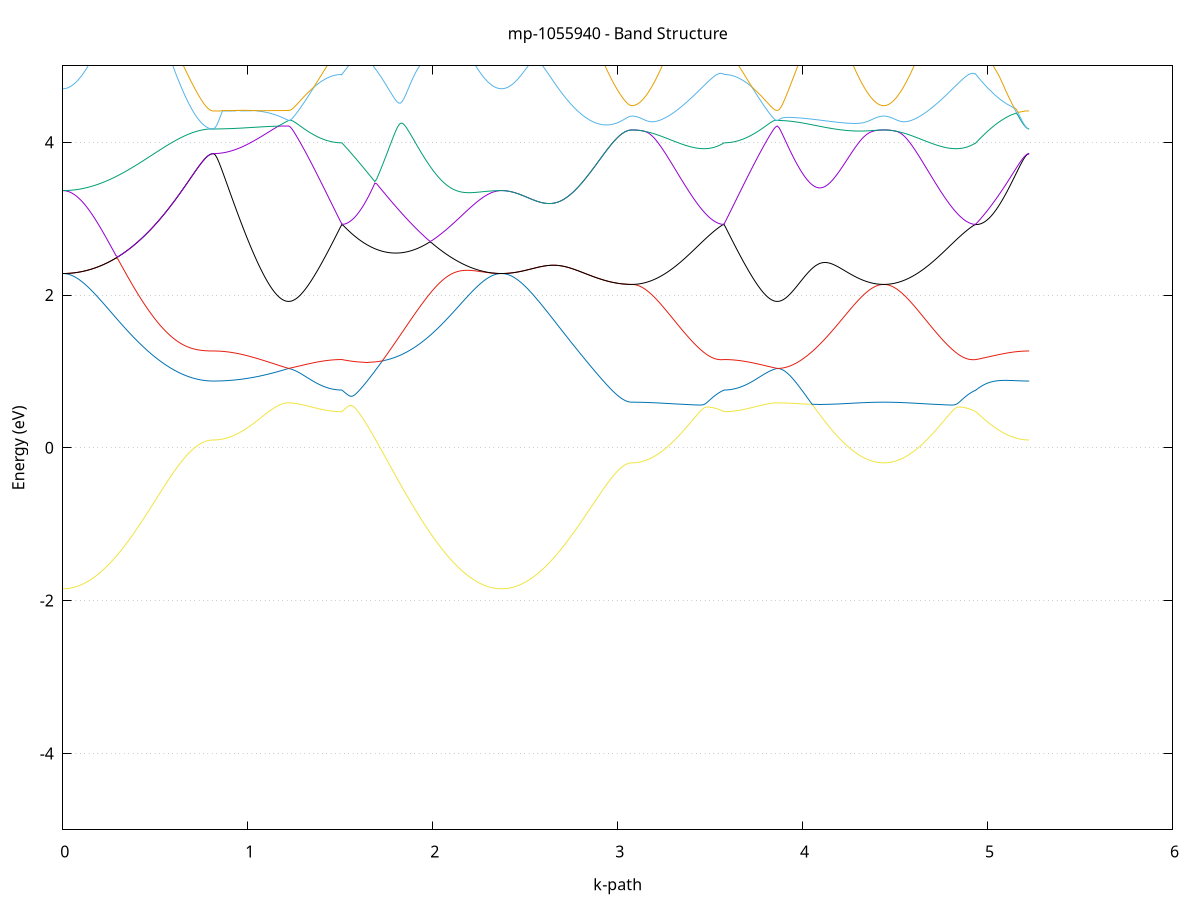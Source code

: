 set title 'mp-1055940 - Band Structure'
set xlabel 'k-path'
set ylabel 'Energy (eV)'
set grid y
set yrange [-5:5]
set terminal png size 800,600
set output 'mp-1055940_bands_gnuplot.png'
plot '-' using 1:2 with lines notitle, '-' using 1:2 with lines notitle, '-' using 1:2 with lines notitle, '-' using 1:2 with lines notitle, '-' using 1:2 with lines notitle, '-' using 1:2 with lines notitle, '-' using 1:2 with lines notitle, '-' using 1:2 with lines notitle, '-' using 1:2 with lines notitle, '-' using 1:2 with lines notitle, '-' using 1:2 with lines notitle, '-' using 1:2 with lines notitle
0.000000 -24.019275
0.009926 -24.019275
0.019853 -24.019275
0.029779 -24.019275
0.039705 -24.019175
0.049632 -24.019175
0.059558 -24.019175
0.069485 -24.019075
0.079411 -24.019075
0.089337 -24.018975
0.099264 -24.018975
0.109190 -24.018875
0.119116 -24.018875
0.129043 -24.018775
0.138969 -24.018675
0.148895 -24.018575
0.158822 -24.018475
0.168748 -24.018375
0.178675 -24.018275
0.188601 -24.018175
0.198527 -24.018075
0.208454 -24.017975
0.218380 -24.017875
0.228306 -24.017775
0.238233 -24.017675
0.248159 -24.017575
0.258085 -24.017375
0.268012 -24.017275
0.277938 -24.017175
0.287865 -24.016975
0.297791 -24.016875
0.307717 -24.016675
0.317644 -24.016575
0.327570 -24.016475
0.337496 -24.016275
0.347423 -24.016175
0.357349 -24.015975
0.367275 -24.015775
0.377202 -24.015675
0.387128 -24.015475
0.397054 -24.015375
0.406981 -24.015175
0.416907 -24.015075
0.426834 -24.014875
0.436760 -24.014775
0.446686 -24.014575
0.456613 -24.014475
0.466539 -24.014275
0.476465 -24.014175
0.486392 -24.013975
0.496318 -24.013875
0.506244 -24.013675
0.516171 -24.013575
0.526097 -24.013375
0.536024 -24.013275
0.545950 -24.013175
0.555876 -24.012975
0.565803 -24.012875
0.575729 -24.012775
0.585655 -24.012675
0.595582 -24.012575
0.605508 -24.012375
0.615434 -24.012275
0.625361 -24.012175
0.635287 -24.012075
0.645214 -24.011975
0.655140 -24.011875
0.665066 -24.011875
0.674993 -24.011775
0.684919 -24.011675
0.694845 -24.011575
0.704772 -24.011575
0.714698 -24.011475
0.724624 -24.011375
0.734551 -24.011375
0.744477 -24.011375
0.754404 -24.011275
0.764330 -24.011275
0.774256 -24.011275
0.784183 -24.011175
0.794109 -24.011175
0.804035 -24.011175
0.813962 -24.011175
0.813962 -24.011175
0.823888 -24.011175
0.833814 -24.011175
0.843741 -24.011175
0.853667 -24.011175
0.863594 -24.011175
0.873520 -24.011175
0.883446 -24.011175
0.893373 -24.011175
0.903299 -24.011175
0.913225 -24.011175
0.923152 -24.011175
0.933078 -24.011175
0.943004 -24.011175
0.952931 -24.011175
0.962857 -24.011175
0.972784 -24.011175
0.982710 -24.011175
0.992636 -24.011175
1.002563 -24.011175
1.012489 -24.011175
1.022415 -24.011175
1.032342 -24.011175
1.042268 -24.011175
1.052194 -24.011175
1.062121 -24.011175
1.072047 -24.011175
1.081973 -24.011175
1.091900 -24.011175
1.101826 -24.011175
1.111753 -24.011175
1.121679 -24.011175
1.131605 -24.011175
1.141532 -24.011175
1.151458 -24.011175
1.161384 -24.011175
1.171311 -24.011175
1.181237 -24.011175
1.191163 -24.011175
1.201090 -24.011175
1.211016 -24.011175
1.220943 -24.011175
1.220943 -24.011175
1.230866 -24.011175
1.240789 -24.011175
1.250713 -24.011175
1.260636 -24.011175
1.270560 -24.011175
1.280483 -24.011175
1.290406 -24.011175
1.300330 -24.011175
1.310253 -24.011275
1.320177 -24.011275
1.330100 -24.011275
1.340023 -24.011275
1.349947 -24.011275
1.359870 -24.011275
1.369794 -24.011275
1.379717 -24.011275
1.389641 -24.011275
1.399564 -24.011275
1.409487 -24.011275
1.419411 -24.011375
1.429334 -24.011375
1.439258 -24.011375
1.449181 -24.011375
1.459104 -24.011375
1.469028 -24.011375
1.478951 -24.011375
1.488875 -24.011375
1.498798 -24.011375
1.508721 -24.011375
1.508721 -24.011375
1.518645 -24.011375
1.528568 -24.011375
1.538492 -24.011475
1.548415 -24.011475
1.558339 -24.011475
1.568262 -24.011575
1.578185 -24.011575
1.588109 -24.011575
1.598032 -24.011675
1.607956 -24.011675
1.617879 -24.011775
1.627802 -24.011775
1.637726 -24.011875
1.647649 -24.011875
1.657573 -24.011975
1.667496 -24.012075
1.677419 -24.012075
1.687343 -24.012175
1.697266 -24.012275
1.707190 -24.012375
1.717113 -24.012475
1.727037 -24.012475
1.736960 -24.012575
1.746883 -24.012675
1.756807 -24.012775
1.766730 -24.012875
1.776654 -24.012975
1.786577 -24.013075
1.796500 -24.013175
1.806424 -24.013275
1.816347 -24.013375
1.826271 -24.013575
1.836194 -24.013675
1.846117 -24.013775
1.856041 -24.013875
1.865964 -24.014075
1.875888 -24.014175
1.885811 -24.014275
1.895735 -24.014375
1.905658 -24.014575
1.915581 -24.014675
1.925505 -24.014775
1.935428 -24.014975
1.945352 -24.015075
1.955275 -24.015275
1.965198 -24.015375
1.975122 -24.015475
1.985045 -24.015675
1.994969 -24.015775
2.004892 -24.015975
2.014815 -24.016075
2.024739 -24.016175
2.034662 -24.016375
2.044586 -24.016475
2.054509 -24.016675
2.064433 -24.016775
2.074356 -24.016875
2.084279 -24.017075
2.094203 -24.017175
2.104126 -24.017275
2.114050 -24.017475
2.123973 -24.017575
2.133896 -24.017675
2.143820 -24.017775
2.153743 -24.017875
2.163667 -24.017975
2.173590 -24.018175
2.183513 -24.018275
2.193437 -24.018375
2.203360 -24.018475
2.213284 -24.018475
2.223207 -24.018575
2.233130 -24.018675
2.243054 -24.018775
2.252977 -24.018875
2.262901 -24.018875
2.272824 -24.018975
2.282748 -24.018975
2.292671 -24.019075
2.302594 -24.019075
2.312518 -24.019175
2.322441 -24.019175
2.332365 -24.019175
2.342288 -24.019275
2.352211 -24.019275
2.362135 -24.019275
2.372058 -24.019275
2.372058 -24.019275
2.381987 -24.019275
2.391915 -24.019275
2.401843 -24.019275
2.411772 -24.019175
2.421700 -24.019175
2.431628 -24.019175
2.441557 -24.019075
2.451485 -24.019075
2.461413 -24.018975
2.471342 -24.018975
2.481270 -24.018875
2.491198 -24.018775
2.501127 -24.018775
2.511055 -24.018675
2.520983 -24.018575
2.530912 -24.018475
2.540840 -24.018375
2.550768 -24.018375
2.560697 -24.018275
2.570625 -24.018175
2.580553 -24.017975
2.590482 -24.017875
2.600410 -24.017775
2.610338 -24.017675
2.620267 -24.017575
2.630195 -24.017475
2.640123 -24.017375
2.650052 -24.017175
2.659980 -24.017075
2.669908 -24.016975
2.679837 -24.016775
2.689765 -24.016675
2.699693 -24.016575
2.709622 -24.016375
2.719550 -24.016275
2.729478 -24.016175
2.739407 -24.015975
2.749335 -24.015875
2.759263 -24.015775
2.769191 -24.015575
2.779120 -24.015475
2.789048 -24.015375
2.798976 -24.015175
2.808905 -24.015075
2.818833 -24.014975
2.828761 -24.014875
2.838690 -24.014775
2.848618 -24.014675
2.858546 -24.014475
2.868475 -24.014375
2.878403 -24.014275
2.888331 -24.014175
2.898260 -24.014075
2.908188 -24.013975
2.918116 -24.013875
2.928045 -24.013875
2.937973 -24.013775
2.947901 -24.013675
2.957830 -24.013575
2.967758 -24.013575
2.977686 -24.013475
2.987615 -24.013375
2.997543 -24.013375
3.007471 -24.013375
3.017400 -24.013275
3.027328 -24.013275
3.037256 -24.013275
3.047185 -24.013175
3.057113 -24.013175
3.067041 -24.013175
3.076970 -24.013175
3.076970 -24.013175
3.086939 -24.013175
3.096908 -24.013175
3.106877 -24.013175
3.116846 -24.013175
3.126815 -24.013175
3.136783 -24.013175
3.146752 -24.013075
3.156721 -24.013075
3.166690 -24.013075
3.176659 -24.013075
3.186628 -24.012975
3.196597 -24.012975
3.206566 -24.012975
3.216535 -24.012875
3.226504 -24.012875
3.236473 -24.012875
3.246442 -24.012775
3.256411 -24.012775
3.266380 -24.012675
3.276349 -24.012675
3.286318 -24.012575
3.296287 -24.012575
3.306256 -24.012475
3.316225 -24.012475
3.326194 -24.012375
3.336163 -24.012375
3.346132 -24.012275
3.356100 -24.012275
3.366069 -24.012175
3.376038 -24.012175
3.386007 -24.012075
3.395976 -24.011975
3.405945 -24.011975
3.415914 -24.011875
3.425883 -24.011875
3.435852 -24.011775
3.445821 -24.011775
3.455790 -24.011775
3.465759 -24.011675
3.475728 -24.011675
3.485697 -24.011575
3.495666 -24.011575
3.505635 -24.011575
3.515604 -24.011475
3.525573 -24.011475
3.535542 -24.011475
3.545511 -24.011375
3.555480 -24.011375
3.565449 -24.011375
3.575417 -24.011375
3.575417 -24.011375
3.585341 -24.011375
3.595264 -24.011375
3.605188 -24.011375
3.615111 -24.011375
3.625035 -24.011375
3.634958 -24.011375
3.644881 -24.011375
3.654805 -24.011375
3.664728 -24.011375
3.674652 -24.011275
3.684575 -24.011275
3.694498 -24.011275
3.704422 -24.011275
3.714345 -24.011275
3.724269 -24.011275
3.734192 -24.011275
3.744115 -24.011275
3.754039 -24.011275
3.763962 -24.011275
3.773886 -24.011275
3.783809 -24.011175
3.793733 -24.011175
3.803656 -24.011175
3.813579 -24.011175
3.823503 -24.011175
3.833426 -24.011175
3.843350 -24.011175
3.853273 -24.011175
3.863196 -24.011175
3.863196 -24.011175
3.873120 -24.011175
3.883043 -24.011175
3.892967 -24.011175
3.902890 -24.011175
3.912813 -24.011175
3.922737 -24.011275
3.932660 -24.011275
3.942584 -24.011275
3.952507 -24.011275
3.962431 -24.011375
3.972354 -24.011375
3.982277 -24.011375
3.992201 -24.011375
4.002124 -24.011475
4.012048 -24.011475
4.021971 -24.011575
4.031894 -24.011575
4.041818 -24.011575
4.051741 -24.011675
4.061665 -24.011675
4.071588 -24.011775
4.081511 -24.011775
4.091435 -24.011875
4.101358 -24.011875
4.111282 -24.011975
4.121205 -24.011975
4.131128 -24.012075
4.141052 -24.012175
4.150975 -24.012175
4.160899 -24.012275
4.170822 -24.012275
4.180746 -24.012375
4.190669 -24.012375
4.200592 -24.012475
4.210516 -24.012475
4.220439 -24.012575
4.230363 -24.012575
4.240286 -24.012675
4.250209 -24.012675
4.260133 -24.012775
4.270056 -24.012775
4.279980 -24.012875
4.289903 -24.012875
4.299826 -24.012875
4.309750 -24.012975
4.319673 -24.012975
4.329597 -24.012975
4.339520 -24.013075
4.349444 -24.013075
4.359367 -24.013075
4.369290 -24.013075
4.379214 -24.013175
4.389137 -24.013175
4.399061 -24.013175
4.408984 -24.013175
4.418907 -24.013175
4.428831 -24.013175
4.438754 -24.013175
4.438754 -24.013175
4.448723 -24.013175
4.458692 -24.013175
4.468661 -24.013175
4.478630 -24.013175
4.488599 -24.013175
4.498568 -24.013175
4.508537 -24.013075
4.518506 -24.013075
4.528475 -24.013075
4.538444 -24.013075
4.548413 -24.012975
4.558382 -24.012975
4.568351 -24.012975
4.578320 -24.012875
4.588289 -24.012875
4.598258 -24.012875
4.608226 -24.012775
4.618195 -24.012775
4.628164 -24.012675
4.638133 -24.012675
4.648102 -24.012575
4.658071 -24.012575
4.668040 -24.012475
4.678009 -24.012475
4.687978 -24.012375
4.697947 -24.012375
4.707916 -24.012275
4.717885 -24.012275
4.727854 -24.012175
4.737823 -24.012175
4.747792 -24.012075
4.757761 -24.011975
4.767730 -24.011975
4.777699 -24.011875
4.787668 -24.011875
4.797637 -24.011775
4.807606 -24.011775
4.817575 -24.011775
4.827543 -24.011675
4.837512 -24.011675
4.847481 -24.011575
4.857450 -24.011575
4.867419 -24.011575
4.877388 -24.011475
4.887357 -24.011475
4.897326 -24.011475
4.907295 -24.011375
4.917264 -24.011375
4.927233 -24.011375
4.937202 -24.011375
4.937202 -24.011375
4.947125 -24.011375
4.957049 -24.011275
4.966972 -24.011275
4.976896 -24.011275
4.986819 -24.011275
4.996742 -24.011275
5.006666 -24.011275
5.016589 -24.011275
5.026513 -24.011275
5.036436 -24.011175
5.046359 -24.011175
5.056283 -24.011175
5.066206 -24.011175
5.076130 -24.011175
5.086053 -24.011175
5.095977 -24.011175
5.105900 -24.011175
5.115823 -24.011175
5.125747 -24.011175
5.135670 -24.011175
5.145594 -24.011175
5.155517 -24.011175
5.165440 -24.011175
5.175364 -24.011175
5.185287 -24.011175
5.195211 -24.011175
5.205134 -24.011175
5.215057 -24.011175
5.224981 -24.011175
e
0.000000 -10.763075
0.009926 -10.763175
0.019853 -10.763275
0.029779 -10.763575
0.039705 -10.763875
0.049632 -10.764375
0.059558 -10.764875
0.069485 -10.765575
0.079411 -10.766275
0.089337 -10.767175
0.099264 -10.768075
0.109190 -10.769075
0.119116 -10.770275
0.129043 -10.771475
0.138969 -10.772775
0.148895 -10.774075
0.158822 -10.775575
0.168748 -10.777075
0.178675 -10.778675
0.188601 -10.780375
0.198527 -10.782175
0.208454 -10.783975
0.218380 -10.785875
0.228306 -10.787775
0.238233 -10.789875
0.248159 -10.791875
0.258085 -10.793975
0.268012 -10.796175
0.277938 -10.798375
0.287865 -10.800575
0.297791 -10.802875
0.307717 -10.805175
0.317644 -10.807575
0.327570 -10.809975
0.337496 -10.812275
0.347423 -10.814775
0.357349 -10.817175
0.367275 -10.819575
0.377202 -10.822075
0.387128 -10.824475
0.397054 -10.826975
0.406981 -10.829375
0.416907 -10.831775
0.426834 -10.834275
0.436760 -10.836675
0.446686 -10.839075
0.456613 -10.841375
0.466539 -10.843775
0.476465 -10.846075
0.486392 -10.848375
0.496318 -10.850675
0.506244 -10.852875
0.516171 -10.855075
0.526097 -10.857175
0.536024 -10.859275
0.545950 -10.861275
0.555876 -10.863275
0.565803 -10.865275
0.575729 -10.867075
0.585655 -10.868975
0.595582 -10.870675
0.605508 -10.872375
0.615434 -10.874075
0.625361 -10.875575
0.635287 -10.877075
0.645214 -10.878575
0.655140 -10.879875
0.665066 -10.881175
0.674993 -10.882375
0.684919 -10.883475
0.694845 -10.884575
0.704772 -10.885575
0.714698 -10.886375
0.724624 -10.887275
0.734551 -10.887975
0.744477 -10.888575
0.754404 -10.889175
0.764330 -10.889675
0.774256 -10.889975
0.784183 -10.890275
0.794109 -10.890575
0.804035 -10.890675
0.813962 -10.890675
0.813962 -10.890675
0.823888 -10.890675
0.833814 -10.890575
0.843741 -10.890475
0.853667 -10.890275
0.863594 -10.889975
0.873520 -10.889675
0.883446 -10.889375
0.893373 -10.888875
0.903299 -10.888475
0.913225 -10.887875
0.923152 -10.887375
0.933078 -10.886675
0.943004 -10.886075
0.952931 -10.885275
0.962857 -10.884475
0.972784 -10.883675
0.982710 -10.882775
0.992636 -10.881875
1.002563 -10.880975
1.012489 -10.879975
1.022415 -10.878875
1.032342 -10.877775
1.042268 -10.876675
1.052194 -10.875475
1.062121 -10.874275
1.072047 -10.873075
1.081973 -10.871875
1.091900 -10.870575
1.101826 -10.869175
1.111753 -10.867875
1.121679 -10.866475
1.131605 -10.865075
1.141532 -10.863675
1.151458 -10.862275
1.161384 -10.860875
1.171311 -10.859375
1.181237 -10.857875
1.191163 -10.856375
1.201090 -10.854975
1.211016 -10.853475
1.220943 -10.851975
1.220943 -10.851975
1.230866 -10.852975
1.240789 -10.853975
1.250713 -10.854975
1.260636 -10.855975
1.270560 -10.856875
1.280483 -10.857775
1.290406 -10.858675
1.300330 -10.859575
1.310253 -10.860375
1.320177 -10.861175
1.330100 -10.861875
1.340023 -10.862575
1.349947 -10.863275
1.359870 -10.863975
1.369794 -10.864575
1.379717 -10.865075
1.389641 -10.865675
1.399564 -10.866075
1.409487 -10.866575
1.419411 -10.866975
1.429334 -10.867275
1.439258 -10.867675
1.449181 -10.867975
1.459104 -10.868175
1.469028 -10.868375
1.478951 -10.868475
1.488875 -10.868575
1.498798 -10.868675
1.508721 -10.868675
1.508721 -10.868675
1.518645 -10.867275
1.528568 -10.865875
1.538492 -10.864375
1.548415 -10.862875
1.558339 -10.861275
1.568262 -10.859775
1.578185 -10.858175
1.588109 -10.856575
1.598032 -10.854875
1.607956 -10.855075
1.617879 -10.856175
1.627802 -10.857175
1.637726 -10.858075
1.647649 -10.858875
1.657573 -10.859675
1.667496 -10.860375
1.677419 -10.860975
1.687343 -10.861475
1.697266 -10.861875
1.707190 -10.862275
1.717113 -10.862475
1.727037 -10.862575
1.736960 -10.862675
1.746883 -10.862575
1.756807 -10.862375
1.766730 -10.862075
1.776654 -10.861775
1.786577 -10.861275
1.796500 -10.860675
1.806424 -10.859975
1.816347 -10.859175
1.826271 -10.858275
1.836194 -10.857275
1.846117 -10.856175
1.856041 -10.854975
1.865964 -10.853675
1.875888 -10.852275
1.885811 -10.850775
1.895735 -10.849175
1.905658 -10.847475
1.915581 -10.845775
1.925505 -10.843875
1.935428 -10.841975
1.945352 -10.839975
1.955275 -10.837975
1.965198 -10.835875
1.975122 -10.833675
1.985045 -10.831475
1.994969 -10.829175
2.004892 -10.826875
2.014815 -10.824475
2.024739 -10.822175
2.034662 -10.819675
2.044586 -10.817275
2.054509 -10.814875
2.064433 -10.812375
2.074356 -10.809875
2.084279 -10.807475
2.094203 -10.804975
2.104126 -10.802575
2.114050 -10.800175
2.123973 -10.797775
2.133896 -10.795475
2.143820 -10.793175
2.153743 -10.790875
2.163667 -10.788675
2.173590 -10.786475
2.183513 -10.784375
2.193437 -10.782375
2.203360 -10.780475
2.213284 -10.778575
2.223207 -10.776775
2.233130 -10.775175
2.243054 -10.773575
2.252977 -10.772075
2.262901 -10.770675
2.272824 -10.769375
2.282748 -10.768175
2.292671 -10.767175
2.302594 -10.766275
2.312518 -10.765375
2.322441 -10.764675
2.332365 -10.764175
2.342288 -10.763675
2.352211 -10.763375
2.362135 -10.763175
2.372058 -10.763075
2.372058 -10.763075
2.381987 -10.763175
2.391915 -10.763375
2.401843 -10.763775
2.411772 -10.764175
2.421700 -10.764875
2.431628 -10.765575
2.441557 -10.766475
2.451485 -10.767475
2.461413 -10.768575
2.471342 -10.769875
2.481270 -10.771275
2.491198 -10.772775
2.501127 -10.774375
2.511055 -10.776175
2.520983 -10.777975
2.530912 -10.779975
2.540840 -10.781975
2.550768 -10.784175
2.560697 -10.786375
2.570625 -10.788775
2.580553 -10.791175
2.590482 -10.793675
2.600410 -10.796175
2.610338 -10.798875
2.620267 -10.801575
2.630195 -10.804275
2.640123 -10.807075
2.650052 -10.809975
2.659980 -10.812875
2.669908 -10.815775
2.679837 -10.818775
2.689765 -10.821675
2.699693 -10.824675
2.709622 -10.827675
2.719550 -10.830675
2.729478 -10.833675
2.739407 -10.836675
2.749335 -10.839675
2.759263 -10.842675
2.769191 -10.845575
2.779120 -10.848475
2.789048 -10.851375
2.798976 -10.854175
2.808905 -10.856975
2.818833 -10.859675
2.828761 -10.862375
2.838690 -10.864975
2.848618 -10.867475
2.858546 -10.869975
2.868475 -10.872375
2.878403 -10.874675
2.888331 -10.876975
2.898260 -10.879075
2.908188 -10.881075
2.918116 -10.883075
2.928045 -10.884875
2.937973 -10.886675
2.947901 -10.888275
2.957830 -10.889875
2.967758 -10.891275
2.977686 -10.892575
2.987615 -10.893775
2.997543 -10.894775
3.007471 -10.895775
3.017400 -10.896575
3.027328 -10.897275
3.037256 -10.897875
3.047185 -10.898275
3.057113 -10.898675
3.067041 -10.898775
3.076970 -10.898875
3.076970 -10.898875
3.086939 -10.898875
3.096908 -10.898775
3.106877 -10.898675
3.116846 -10.898475
3.126815 -10.898275
3.136783 -10.897975
3.146752 -10.897675
3.156721 -10.897275
3.166690 -10.896875
3.176659 -10.896475
3.186628 -10.895975
3.196597 -10.895375
3.206566 -10.894775
3.216535 -10.894175
3.226504 -10.893475
3.236473 -10.892775
3.246442 -10.891975
3.256411 -10.891175
3.266380 -10.890375
3.276349 -10.889475
3.286318 -10.888575
3.296287 -10.887575
3.306256 -10.886575
3.316225 -10.885575
3.326194 -10.884575
3.336163 -10.883475
3.346132 -10.882375
3.356100 -10.881275
3.366069 -10.880175
3.376038 -10.879075
3.386007 -10.877875
3.395976 -10.876775
3.405945 -10.875575
3.415914 -10.874475
3.425883 -10.873275
3.435852 -10.872175
3.445821 -10.871075
3.455790 -10.870075
3.465759 -10.869075
3.475728 -10.868275
3.485697 -10.867475
3.495666 -10.866875
3.505635 -10.866375
3.515604 -10.866175
3.525573 -10.866075
3.535542 -10.866275
3.545511 -10.866675
3.555480 -10.867275
3.565449 -10.867975
3.575417 -10.868675
3.575417 -10.868675
3.585341 -10.868675
3.595264 -10.868575
3.605188 -10.868475
3.615111 -10.868375
3.625035 -10.868175
3.634958 -10.867975
3.644881 -10.867675
3.654805 -10.867275
3.664728 -10.866975
3.674652 -10.866575
3.684575 -10.866075
3.694498 -10.865675
3.704422 -10.865075
3.714345 -10.864575
3.724269 -10.863975
3.734192 -10.863275
3.744115 -10.862575
3.754039 -10.861875
3.763962 -10.861175
3.773886 -10.860375
3.783809 -10.859575
3.793733 -10.858675
3.803656 -10.857775
3.813579 -10.856875
3.823503 -10.855975
3.833426 -10.854975
3.843350 -10.853975
3.853273 -10.852975
3.863196 -10.851975
3.863196 -10.851975
3.873120 -10.851975
3.883043 -10.852175
3.892967 -10.852475
3.902890 -10.852975
3.912813 -10.853475
3.922737 -10.854175
3.932660 -10.854875
3.942584 -10.855775
3.952507 -10.856675
3.962431 -10.857575
3.972354 -10.858575
3.982277 -10.859675
3.992201 -10.860775
4.002124 -10.861975
4.012048 -10.863175
4.021971 -10.864375
4.031894 -10.865575
4.041818 -10.866775
4.051741 -10.868075
4.061665 -10.869275
4.071588 -10.870475
4.081511 -10.871775
4.091435 -10.872975
4.101358 -10.874275
4.111282 -10.875475
4.121205 -10.876675
4.131128 -10.877875
4.141052 -10.879075
4.150975 -10.880275
4.160899 -10.881375
4.170822 -10.882475
4.180746 -10.883575
4.190669 -10.884675
4.200592 -10.885675
4.210516 -10.886675
4.220439 -10.887675
4.230363 -10.888575
4.240286 -10.889575
4.250209 -10.890375
4.260133 -10.891275
4.270056 -10.892075
4.279980 -10.892775
4.289903 -10.893475
4.299826 -10.894175
4.309750 -10.894775
4.319673 -10.895375
4.329597 -10.895975
4.339520 -10.896475
4.349444 -10.896875
4.359367 -10.897375
4.369290 -10.897675
4.379214 -10.897975
4.389137 -10.898275
4.399061 -10.898475
4.408984 -10.898675
4.418907 -10.898775
4.428831 -10.898875
4.438754 -10.898875
4.438754 -10.898875
4.448723 -10.898875
4.458692 -10.898775
4.468661 -10.898675
4.478630 -10.898475
4.488599 -10.898275
4.498568 -10.897975
4.508537 -10.897675
4.518506 -10.897275
4.528475 -10.896875
4.538444 -10.896475
4.548413 -10.895975
4.558382 -10.895375
4.568351 -10.894775
4.578320 -10.894175
4.588289 -10.893475
4.598258 -10.892775
4.608226 -10.891975
4.618195 -10.891175
4.628164 -10.890375
4.638133 -10.889475
4.648102 -10.888575
4.658071 -10.887575
4.668040 -10.886575
4.678009 -10.885575
4.687978 -10.884575
4.697947 -10.883475
4.707916 -10.882375
4.717885 -10.881275
4.727854 -10.880175
4.737823 -10.879075
4.747792 -10.877875
4.757761 -10.876775
4.767730 -10.875575
4.777699 -10.874475
4.787668 -10.873275
4.797637 -10.872175
4.807606 -10.871075
4.817575 -10.870075
4.827543 -10.869075
4.837512 -10.868275
4.847481 -10.867475
4.857450 -10.866875
4.867419 -10.866375
4.877388 -10.866175
4.887357 -10.866075
4.897326 -10.866275
4.907295 -10.866675
4.917264 -10.867275
4.927233 -10.867975
4.937202 -10.868675
4.937202 -10.868675
4.947125 -10.870075
4.957049 -10.871475
4.966972 -10.872775
4.976896 -10.874075
4.986819 -10.875275
4.996742 -10.876475
5.006666 -10.877675
5.016589 -10.878775
5.026513 -10.879775
5.036436 -10.880875
5.046359 -10.881875
5.056283 -10.882775
5.066206 -10.883675
5.076130 -10.884475
5.086053 -10.885275
5.095977 -10.885975
5.105900 -10.886675
5.115823 -10.887375
5.125747 -10.887875
5.135670 -10.888475
5.145594 -10.888875
5.155517 -10.889375
5.165440 -10.889675
5.175364 -10.889975
5.185287 -10.890275
5.195211 -10.890475
5.205134 -10.890575
5.215057 -10.890675
5.224981 -10.890675
e
0.000000 -10.763075
0.009926 -10.763175
0.019853 -10.763175
0.029779 -10.763275
0.039705 -10.763375
0.049632 -10.763575
0.059558 -10.763775
0.069485 -10.763975
0.079411 -10.764275
0.089337 -10.764575
0.099264 -10.764875
0.109190 -10.765275
0.119116 -10.765675
0.129043 -10.766175
0.138969 -10.766575
0.148895 -10.767075
0.158822 -10.767675
0.168748 -10.768175
0.178675 -10.768775
0.188601 -10.769375
0.198527 -10.770075
0.208454 -10.770775
0.218380 -10.771475
0.228306 -10.772175
0.238233 -10.772875
0.248159 -10.773675
0.258085 -10.774475
0.268012 -10.775275
0.277938 -10.776075
0.287865 -10.776975
0.297791 -10.777775
0.307717 -10.778675
0.317644 -10.779575
0.327570 -10.780475
0.337496 -10.781375
0.347423 -10.782275
0.357349 -10.783175
0.367275 -10.784175
0.377202 -10.785075
0.387128 -10.786075
0.397054 -10.786975
0.406981 -10.787975
0.416907 -10.788875
0.426834 -10.789775
0.436760 -10.790775
0.446686 -10.791675
0.456613 -10.792675
0.466539 -10.793575
0.476465 -10.794475
0.486392 -10.795375
0.496318 -10.796275
0.506244 -10.797175
0.516171 -10.798075
0.526097 -10.798875
0.536024 -10.799675
0.545950 -10.800575
0.555876 -10.801375
0.565803 -10.802075
0.575729 -10.802875
0.585655 -10.803575
0.595582 -10.804375
0.605508 -10.805075
0.615434 -10.805675
0.625361 -10.806375
0.635287 -10.806975
0.645214 -10.807575
0.655140 -10.808075
0.665066 -10.808575
0.674993 -10.809075
0.684919 -10.809575
0.694845 -10.809975
0.704772 -10.810375
0.714698 -10.810775
0.724624 -10.811075
0.734551 -10.811375
0.744477 -10.811675
0.754404 -10.811875
0.764330 -10.812075
0.774256 -10.812275
0.784183 -10.812375
0.794109 -10.812475
0.804035 -10.812575
0.813962 -10.812575
0.813962 -10.812575
0.823888 -10.812575
0.833814 -10.812675
0.843741 -10.812775
0.853667 -10.812975
0.863594 -10.813275
0.873520 -10.813575
0.883446 -10.813975
0.893373 -10.814375
0.903299 -10.814875
0.913225 -10.815475
0.923152 -10.816075
0.933078 -10.816675
0.943004 -10.817375
0.952931 -10.818175
0.962857 -10.818975
0.972784 -10.819775
0.982710 -10.820675
0.992636 -10.821575
1.002563 -10.822575
1.012489 -10.823675
1.022415 -10.824675
1.032342 -10.825775
1.042268 -10.826975
1.052194 -10.828175
1.062121 -10.829375
1.072047 -10.830575
1.081973 -10.831875
1.091900 -10.833175
1.101826 -10.834575
1.111753 -10.835875
1.121679 -10.837275
1.131605 -10.838675
1.141532 -10.840075
1.151458 -10.841575
1.161384 -10.842975
1.171311 -10.844475
1.181237 -10.845975
1.191163 -10.847475
1.201090 -10.848975
1.211016 -10.850475
1.220943 -10.851975
1.220943 -10.851975
1.230866 -10.850875
1.240789 -10.849875
1.250713 -10.848975
1.260636 -10.848075
1.270560 -10.847275
1.280483 -10.846475
1.290406 -10.845775
1.300330 -10.845175
1.310253 -10.844675
1.320177 -10.844175
1.330100 -10.843675
1.340023 -10.843375
1.349947 -10.843075
1.359870 -10.842775
1.369794 -10.842575
1.379717 -10.842375
1.389641 -10.842175
1.399564 -10.842075
1.409487 -10.841975
1.419411 -10.841875
1.429334 -10.841875
1.439258 -10.841775
1.449181 -10.841775
1.459104 -10.841775
1.469028 -10.841775
1.478951 -10.841775
1.488875 -10.841675
1.498798 -10.841675
1.508721 -10.841675
1.508721 -10.841675
1.518645 -10.843175
1.528568 -10.844675
1.538492 -10.846075
1.548415 -10.847475
1.558339 -10.848875
1.568262 -10.850175
1.578185 -10.851475
1.588109 -10.852775
1.598032 -10.853975
1.607956 -10.853275
1.617879 -10.851575
1.627802 -10.849875
1.637726 -10.848175
1.647649 -10.846475
1.657573 -10.844775
1.667496 -10.842975
1.677419 -10.841275
1.687343 -10.839475
1.697266 -10.837775
1.707190 -10.835975
1.717113 -10.834175
1.727037 -10.832375
1.736960 -10.830675
1.746883 -10.828875
1.756807 -10.827075
1.766730 -10.825375
1.776654 -10.823575
1.786577 -10.821875
1.796500 -10.820075
1.806424 -10.818375
1.816347 -10.816675
1.826271 -10.814975
1.836194 -10.813275
1.846117 -10.811575
1.856041 -10.809975
1.865964 -10.808275
1.875888 -10.806675
1.885811 -10.805075
1.895735 -10.803475
1.905658 -10.801875
1.915581 -10.800375
1.925505 -10.798875
1.935428 -10.797375
1.945352 -10.795875
1.955275 -10.794475
1.965198 -10.793075
1.975122 -10.791675
1.985045 -10.790275
1.994969 -10.788975
2.004892 -10.787675
2.014815 -10.786375
2.024739 -10.785175
2.034662 -10.783875
2.044586 -10.782775
2.054509 -10.781575
2.064433 -10.780475
2.074356 -10.779375
2.084279 -10.778375
2.094203 -10.777275
2.104126 -10.776375
2.114050 -10.775375
2.123973 -10.774475
2.133896 -10.773575
2.143820 -10.772775
2.153743 -10.771875
2.163667 -10.771175
2.173590 -10.770375
2.183513 -10.769675
2.193437 -10.768975
2.203360 -10.768375
2.213284 -10.767775
2.223207 -10.767175
2.233130 -10.766675
2.243054 -10.766175
2.252977 -10.765775
2.262901 -10.765275
2.272824 -10.764975
2.282748 -10.764575
2.292671 -10.764275
2.302594 -10.763975
2.312518 -10.763775
2.322441 -10.763575
2.332365 -10.763375
2.342288 -10.763275
2.352211 -10.763175
2.362135 -10.763175
2.372058 -10.763075
2.372058 -10.763075
2.381987 -10.763075
2.391915 -10.763175
2.401843 -10.763175
2.411772 -10.763275
2.421700 -10.763375
2.431628 -10.763475
2.441557 -10.763575
2.451485 -10.763675
2.461413 -10.763875
2.471342 -10.763975
2.481270 -10.764175
2.491198 -10.764375
2.501127 -10.764575
2.511055 -10.764875
2.520983 -10.765075
2.530912 -10.765375
2.540840 -10.765675
2.550768 -10.765875
2.560697 -10.766175
2.570625 -10.766575
2.580553 -10.766875
2.590482 -10.767175
2.600410 -10.767575
2.610338 -10.767875
2.620267 -10.768275
2.630195 -10.768675
2.640123 -10.768975
2.650052 -10.769375
2.659980 -10.769775
2.669908 -10.770175
2.679837 -10.770575
2.689765 -10.770975
2.699693 -10.771375
2.709622 -10.771775
2.719550 -10.772175
2.729478 -10.772675
2.739407 -10.773075
2.749335 -10.773475
2.759263 -10.773875
2.769191 -10.774275
2.779120 -10.774675
2.789048 -10.775075
2.798976 -10.775475
2.808905 -10.775875
2.818833 -10.776175
2.828761 -10.776575
2.838690 -10.776975
2.848618 -10.777275
2.858546 -10.777675
2.868475 -10.777975
2.878403 -10.778275
2.888331 -10.778575
2.898260 -10.778875
2.908188 -10.779175
2.918116 -10.779475
2.928045 -10.779675
2.937973 -10.779975
2.947901 -10.780175
2.957830 -10.780375
2.967758 -10.780575
2.977686 -10.780775
2.987615 -10.780975
2.997543 -10.781075
3.007471 -10.781275
3.017400 -10.781375
3.027328 -10.781475
3.037256 -10.781575
3.047185 -10.781575
3.057113 -10.781675
3.067041 -10.781675
3.076970 -10.781675
3.076970 -10.781675
3.086939 -10.781775
3.096908 -10.781875
3.106877 -10.782175
3.116846 -10.782475
3.126815 -10.782975
3.136783 -10.783575
3.146752 -10.784275
3.156721 -10.784975
3.166690 -10.785875
3.176659 -10.786875
3.186628 -10.787875
3.196597 -10.789075
3.206566 -10.790275
3.216535 -10.791675
3.226504 -10.793075
3.236473 -10.794475
3.246442 -10.796075
3.256411 -10.797675
3.266380 -10.799375
3.276349 -10.801075
3.286318 -10.802875
3.296287 -10.804775
3.306256 -10.806675
3.316225 -10.808575
3.326194 -10.810575
3.336163 -10.812575
3.346132 -10.814575
3.356100 -10.816675
3.366069 -10.818675
3.376038 -10.820775
3.386007 -10.822775
3.395976 -10.824875
3.405945 -10.826875
3.415914 -10.828875
3.425883 -10.830775
3.435852 -10.832675
3.445821 -10.834475
3.455790 -10.836175
3.465759 -10.837875
3.475728 -10.839275
3.485697 -10.840675
3.495666 -10.841775
3.505635 -10.842675
3.515604 -10.843275
3.525573 -10.843675
3.535542 -10.843775
3.545511 -10.843575
3.555480 -10.843175
3.565449 -10.842475
3.575417 -10.841675
3.575417 -10.841675
3.585341 -10.841675
3.595264 -10.841675
3.605188 -10.841775
3.615111 -10.841775
3.625035 -10.841775
3.634958 -10.841775
3.644881 -10.841775
3.654805 -10.841875
3.664728 -10.841875
3.674652 -10.841975
3.684575 -10.842075
3.694498 -10.842175
3.704422 -10.842375
3.714345 -10.842575
3.724269 -10.842775
3.734192 -10.843075
3.744115 -10.843375
3.754039 -10.843675
3.763962 -10.844175
3.773886 -10.844675
3.783809 -10.845175
3.793733 -10.845775
3.803656 -10.846475
3.813579 -10.847275
3.823503 -10.848075
3.833426 -10.848975
3.843350 -10.849875
3.853273 -10.850875
3.863196 -10.851975
3.863196 -10.851975
3.873120 -10.851875
3.883043 -10.851775
3.892967 -10.851475
3.902890 -10.851175
3.912813 -10.850675
3.922737 -10.850175
3.932660 -10.849475
3.942584 -10.848775
3.952507 -10.847875
3.962431 -10.846975
3.972354 -10.845975
3.982277 -10.844875
3.992201 -10.843675
4.002124 -10.842475
4.012048 -10.841175
4.021971 -10.839775
4.031894 -10.838275
4.041818 -10.836775
4.051741 -10.835175
4.061665 -10.833475
4.071588 -10.831775
4.081511 -10.830075
4.091435 -10.828275
4.101358 -10.826475
4.111282 -10.824675
4.121205 -10.822775
4.131128 -10.820875
4.141052 -10.818975
4.150975 -10.817075
4.160899 -10.815175
4.170822 -10.813275
4.180746 -10.811475
4.190669 -10.809575
4.200592 -10.807675
4.210516 -10.805875
4.220439 -10.804075
4.230363 -10.802275
4.240286 -10.800575
4.250209 -10.798875
4.260133 -10.797275
4.270056 -10.795775
4.279980 -10.794275
4.289903 -10.792775
4.299826 -10.791475
4.309750 -10.790175
4.319673 -10.788975
4.329597 -10.787875
4.339520 -10.786775
4.349444 -10.785875
4.359367 -10.784975
4.369290 -10.784175
4.379214 -10.783575
4.389137 -10.782975
4.399061 -10.782475
4.408984 -10.782175
4.418907 -10.781875
4.428831 -10.781775
4.438754 -10.781675
4.438754 -10.781675
4.448723 -10.781775
4.458692 -10.781875
4.468661 -10.782175
4.478630 -10.782475
4.488599 -10.782975
4.498568 -10.783575
4.508537 -10.784275
4.518506 -10.784975
4.528475 -10.785875
4.538444 -10.786875
4.548413 -10.787875
4.558382 -10.789075
4.568351 -10.790275
4.578320 -10.791675
4.588289 -10.793075
4.598258 -10.794475
4.608226 -10.796075
4.618195 -10.797675
4.628164 -10.799375
4.638133 -10.801075
4.648102 -10.802875
4.658071 -10.804775
4.668040 -10.806675
4.678009 -10.808575
4.687978 -10.810575
4.697947 -10.812575
4.707916 -10.814575
4.717885 -10.816675
4.727854 -10.818675
4.737823 -10.820775
4.747792 -10.822775
4.757761 -10.824875
4.767730 -10.826875
4.777699 -10.828875
4.787668 -10.830775
4.797637 -10.832675
4.807606 -10.834475
4.817575 -10.836175
4.827543 -10.837875
4.837512 -10.839275
4.847481 -10.840675
4.857450 -10.841775
4.867419 -10.842675
4.877388 -10.843275
4.887357 -10.843675
4.897326 -10.843775
4.907295 -10.843575
4.917264 -10.843175
4.927233 -10.842475
4.937202 -10.841675
4.937202 -10.841675
4.947125 -10.840175
4.957049 -10.838675
4.966972 -10.837175
4.976896 -10.835675
4.986819 -10.834175
4.996742 -10.832775
5.006666 -10.831275
5.016589 -10.829875
5.026513 -10.828375
5.036436 -10.827075
5.046359 -10.825675
5.056283 -10.824375
5.066206 -10.823175
5.076130 -10.821975
5.086053 -10.820775
5.095977 -10.819775
5.105900 -10.818675
5.115823 -10.817775
5.125747 -10.816875
5.135670 -10.816075
5.145594 -10.815375
5.155517 -10.814675
5.165440 -10.814175
5.175364 -10.813675
5.185287 -10.813275
5.195211 -10.812975
5.205134 -10.812775
5.215057 -10.812575
5.224981 -10.812575
e
0.000000 -10.763075
0.009926 -10.763175
0.019853 -10.763175
0.029779 -10.763275
0.039705 -10.763375
0.049632 -10.763575
0.059558 -10.763775
0.069485 -10.763975
0.079411 -10.764275
0.089337 -10.764575
0.099264 -10.764875
0.109190 -10.765275
0.119116 -10.765675
0.129043 -10.766175
0.138969 -10.766575
0.148895 -10.767075
0.158822 -10.767675
0.168748 -10.768175
0.178675 -10.768775
0.188601 -10.769375
0.198527 -10.770075
0.208454 -10.770775
0.218380 -10.771475
0.228306 -10.772175
0.238233 -10.772875
0.248159 -10.773675
0.258085 -10.774475
0.268012 -10.775275
0.277938 -10.776075
0.287865 -10.776975
0.297791 -10.777775
0.307717 -10.778675
0.317644 -10.779575
0.327570 -10.780475
0.337496 -10.781375
0.347423 -10.782275
0.357349 -10.783175
0.367275 -10.784175
0.377202 -10.785075
0.387128 -10.786075
0.397054 -10.786975
0.406981 -10.787975
0.416907 -10.788875
0.426834 -10.789775
0.436760 -10.790775
0.446686 -10.791675
0.456613 -10.792675
0.466539 -10.793575
0.476465 -10.794475
0.486392 -10.795375
0.496318 -10.796275
0.506244 -10.797175
0.516171 -10.798075
0.526097 -10.798875
0.536024 -10.799675
0.545950 -10.800575
0.555876 -10.801375
0.565803 -10.802075
0.575729 -10.802875
0.585655 -10.803575
0.595582 -10.804375
0.605508 -10.805075
0.615434 -10.805675
0.625361 -10.806375
0.635287 -10.806975
0.645214 -10.807575
0.655140 -10.808075
0.665066 -10.808575
0.674993 -10.809075
0.684919 -10.809575
0.694845 -10.809975
0.704772 -10.810375
0.714698 -10.810775
0.724624 -10.811075
0.734551 -10.811375
0.744477 -10.811675
0.754404 -10.811875
0.764330 -10.812075
0.774256 -10.812275
0.784183 -10.812375
0.794109 -10.812475
0.804035 -10.812575
0.813962 -10.812575
0.813962 -10.812575
0.823888 -10.812575
0.833814 -10.812575
0.843741 -10.812575
0.853667 -10.812575
0.863594 -10.812575
0.873520 -10.812675
0.883446 -10.812675
0.893373 -10.812675
0.903299 -10.812675
0.913225 -10.812775
0.923152 -10.812775
0.933078 -10.812875
0.943004 -10.812875
0.952931 -10.812875
0.962857 -10.812975
0.972784 -10.812975
0.982710 -10.813075
0.992636 -10.813075
1.002563 -10.813175
1.012489 -10.813275
1.022415 -10.813275
1.032342 -10.813375
1.042268 -10.813375
1.052194 -10.813475
1.062121 -10.813475
1.072047 -10.813575
1.081973 -10.813575
1.091900 -10.813675
1.101826 -10.813675
1.111753 -10.813675
1.121679 -10.813775
1.131605 -10.813775
1.141532 -10.813775
1.151458 -10.813875
1.161384 -10.813875
1.171311 -10.813875
1.181237 -10.813875
1.191163 -10.813875
1.201090 -10.813975
1.211016 -10.813975
1.220943 -10.813975
1.220943 -10.813975
1.230866 -10.813875
1.240789 -10.813875
1.250713 -10.813675
1.260636 -10.813475
1.270560 -10.813175
1.280483 -10.812875
1.290406 -10.812475
1.300330 -10.811975
1.310253 -10.811475
1.320177 -10.810975
1.330100 -10.810375
1.340023 -10.809775
1.349947 -10.809175
1.359870 -10.808475
1.369794 -10.807875
1.379717 -10.807175
1.389641 -10.806575
1.399564 -10.805975
1.409487 -10.805375
1.419411 -10.804875
1.429334 -10.804375
1.439258 -10.803875
1.449181 -10.803475
1.459104 -10.803075
1.469028 -10.802875
1.478951 -10.802575
1.488875 -10.802475
1.498798 -10.802375
1.508721 -10.802275
1.508721 -10.802275
1.518645 -10.801675
1.528568 -10.800975
1.538492 -10.800375
1.548415 -10.799675
1.558339 -10.798975
1.568262 -10.798275
1.578185 -10.797575
1.588109 -10.796875
1.598032 -10.796175
1.607956 -10.795475
1.617879 -10.794675
1.627802 -10.793975
1.637726 -10.793275
1.647649 -10.792475
1.657573 -10.791775
1.667496 -10.791075
1.677419 -10.790275
1.687343 -10.789575
1.697266 -10.788875
1.707190 -10.788075
1.717113 -10.787375
1.727037 -10.786675
1.736960 -10.785975
1.746883 -10.785175
1.756807 -10.784475
1.766730 -10.783775
1.776654 -10.783075
1.786577 -10.782475
1.796500 -10.781775
1.806424 -10.781075
1.816347 -10.780475
1.826271 -10.779775
1.836194 -10.779175
1.846117 -10.778475
1.856041 -10.777875
1.865964 -10.777275
1.875888 -10.776675
1.885811 -10.776175
1.895735 -10.775575
1.905658 -10.774975
1.915581 -10.774475
1.925505 -10.773975
1.935428 -10.773375
1.945352 -10.772875
1.955275 -10.772475
1.965198 -10.771975
1.975122 -10.771475
1.985045 -10.771075
1.994969 -10.770575
2.004892 -10.770175
2.014815 -10.769775
2.024739 -10.769375
2.034662 -10.768975
2.044586 -10.768675
2.054509 -10.768275
2.064433 -10.767975
2.074356 -10.767575
2.084279 -10.767275
2.094203 -10.766975
2.104126 -10.766675
2.114050 -10.766375
2.123973 -10.766175
2.133896 -10.765875
2.143820 -10.765675
2.153743 -10.765475
2.163667 -10.765275
2.173590 -10.764975
2.183513 -10.764875
2.193437 -10.764675
2.203360 -10.764475
2.213284 -10.764275
2.223207 -10.764175
2.233130 -10.764075
2.243054 -10.763875
2.252977 -10.763775
2.262901 -10.763675
2.272824 -10.763575
2.282748 -10.763475
2.292671 -10.763375
2.302594 -10.763375
2.312518 -10.763275
2.322441 -10.763275
2.332365 -10.763175
2.342288 -10.763175
2.352211 -10.763175
2.362135 -10.763075
2.372058 -10.763075
2.372058 -10.763075
2.381987 -10.763075
2.391915 -10.763175
2.401843 -10.763175
2.411772 -10.763275
2.421700 -10.763375
2.431628 -10.763475
2.441557 -10.763575
2.451485 -10.763675
2.461413 -10.763875
2.471342 -10.763975
2.481270 -10.764175
2.491198 -10.764375
2.501127 -10.764575
2.511055 -10.764875
2.520983 -10.765075
2.530912 -10.765375
2.540840 -10.765675
2.550768 -10.765875
2.560697 -10.766175
2.570625 -10.766575
2.580553 -10.766875
2.590482 -10.767175
2.600410 -10.767575
2.610338 -10.767875
2.620267 -10.768275
2.630195 -10.768675
2.640123 -10.768975
2.650052 -10.769375
2.659980 -10.769775
2.669908 -10.770175
2.679837 -10.770575
2.689765 -10.770975
2.699693 -10.771375
2.709622 -10.771775
2.719550 -10.772175
2.729478 -10.772675
2.739407 -10.773075
2.749335 -10.773475
2.759263 -10.773875
2.769191 -10.774275
2.779120 -10.774675
2.789048 -10.775075
2.798976 -10.775475
2.808905 -10.775875
2.818833 -10.776175
2.828761 -10.776575
2.838690 -10.776975
2.848618 -10.777275
2.858546 -10.777675
2.868475 -10.777975
2.878403 -10.778275
2.888331 -10.778575
2.898260 -10.778875
2.908188 -10.779175
2.918116 -10.779475
2.928045 -10.779675
2.937973 -10.779975
2.947901 -10.780175
2.957830 -10.780375
2.967758 -10.780575
2.977686 -10.780775
2.987615 -10.780975
2.997543 -10.781075
3.007471 -10.781275
3.017400 -10.781375
3.027328 -10.781475
3.037256 -10.781575
3.047185 -10.781575
3.057113 -10.781675
3.067041 -10.781675
3.076970 -10.781675
3.076970 -10.781675
3.086939 -10.781675
3.096908 -10.781775
3.106877 -10.781775
3.116846 -10.781875
3.126815 -10.781975
3.136783 -10.782175
3.146752 -10.782375
3.156721 -10.782575
3.166690 -10.782775
3.176659 -10.783075
3.186628 -10.783275
3.196597 -10.783575
3.206566 -10.783975
3.216535 -10.784275
3.226504 -10.784675
3.236473 -10.785075
3.246442 -10.785475
3.256411 -10.785875
3.266380 -10.786375
3.276349 -10.786775
3.286318 -10.787275
3.296287 -10.787775
3.306256 -10.788275
3.316225 -10.788775
3.326194 -10.789375
3.336163 -10.789875
3.346132 -10.790375
3.356100 -10.790975
3.366069 -10.791575
3.376038 -10.792075
3.386007 -10.792675
3.395976 -10.793275
3.405945 -10.793775
3.415914 -10.794375
3.425883 -10.794975
3.435852 -10.795475
3.445821 -10.796075
3.455790 -10.796575
3.465759 -10.797175
3.475728 -10.797675
3.485697 -10.798275
3.495666 -10.798775
3.505635 -10.799275
3.515604 -10.799775
3.525573 -10.800175
3.535542 -10.800675
3.545511 -10.801075
3.555480 -10.801575
3.565449 -10.801975
3.575417 -10.802275
3.575417 -10.802275
3.585341 -10.802375
3.595264 -10.802475
3.605188 -10.802575
3.615111 -10.802875
3.625035 -10.803075
3.634958 -10.803475
3.644881 -10.803875
3.654805 -10.804375
3.664728 -10.804875
3.674652 -10.805375
3.684575 -10.805975
3.694498 -10.806575
3.704422 -10.807175
3.714345 -10.807875
3.724269 -10.808475
3.734192 -10.809175
3.744115 -10.809775
3.754039 -10.810375
3.763962 -10.810975
3.773886 -10.811475
3.783809 -10.811975
3.793733 -10.812475
3.803656 -10.812875
3.813579 -10.813175
3.823503 -10.813475
3.833426 -10.813675
3.843350 -10.813875
3.853273 -10.813875
3.863196 -10.813975
3.863196 -10.813975
3.873120 -10.813875
3.883043 -10.813775
3.892967 -10.813475
3.902890 -10.813075
3.912813 -10.812675
3.922737 -10.812075
3.932660 -10.811475
3.942584 -10.810875
3.952507 -10.810075
3.962431 -10.809375
3.972354 -10.808575
3.982277 -10.807675
3.992201 -10.806775
4.002124 -10.805975
4.012048 -10.805075
4.021971 -10.804175
4.031894 -10.803275
4.041818 -10.802275
4.051741 -10.801375
4.061665 -10.800475
4.071588 -10.799575
4.081511 -10.798775
4.091435 -10.797875
4.101358 -10.796975
4.111282 -10.796175
4.121205 -10.795375
4.131128 -10.794575
4.141052 -10.793775
4.150975 -10.792975
4.160899 -10.792275
4.170822 -10.791575
4.180746 -10.790875
4.190669 -10.790175
4.200592 -10.789475
4.210516 -10.788875
4.220439 -10.788275
4.230363 -10.787675
4.240286 -10.787175
4.250209 -10.786575
4.260133 -10.786075
4.270056 -10.785675
4.279980 -10.785175
4.289903 -10.784775
4.299826 -10.784375
4.309750 -10.783975
4.319673 -10.783675
4.329597 -10.783375
4.339520 -10.783075
4.349444 -10.782775
4.359367 -10.782575
4.369290 -10.782375
4.379214 -10.782175
4.389137 -10.781975
4.399061 -10.781875
4.408984 -10.781775
4.418907 -10.781775
4.428831 -10.781675
4.438754 -10.781675
4.438754 -10.781675
4.448723 -10.781675
4.458692 -10.781775
4.468661 -10.781775
4.478630 -10.781875
4.488599 -10.781975
4.498568 -10.782175
4.508537 -10.782375
4.518506 -10.782575
4.528475 -10.782775
4.538444 -10.783075
4.548413 -10.783275
4.558382 -10.783575
4.568351 -10.783975
4.578320 -10.784275
4.588289 -10.784675
4.598258 -10.785075
4.608226 -10.785475
4.618195 -10.785875
4.628164 -10.786375
4.638133 -10.786775
4.648102 -10.787275
4.658071 -10.787775
4.668040 -10.788275
4.678009 -10.788775
4.687978 -10.789375
4.697947 -10.789875
4.707916 -10.790375
4.717885 -10.790975
4.727854 -10.791575
4.737823 -10.792075
4.747792 -10.792675
4.757761 -10.793275
4.767730 -10.793775
4.777699 -10.794375
4.787668 -10.794975
4.797637 -10.795475
4.807606 -10.796075
4.817575 -10.796575
4.827543 -10.797175
4.837512 -10.797675
4.847481 -10.798275
4.857450 -10.798775
4.867419 -10.799275
4.877388 -10.799775
4.887357 -10.800175
4.897326 -10.800675
4.907295 -10.801075
4.917264 -10.801575
4.927233 -10.801975
4.937202 -10.802275
4.937202 -10.802275
4.947125 -10.802975
4.957049 -10.803575
4.966972 -10.804175
4.976896 -10.804775
4.986819 -10.805275
4.996742 -10.805875
5.006666 -10.806375
5.016589 -10.806875
5.026513 -10.807375
5.036436 -10.807875
5.046359 -10.808375
5.056283 -10.808775
5.066206 -10.809175
5.076130 -10.809575
5.086053 -10.809975
5.095977 -10.810375
5.105900 -10.810675
5.115823 -10.810975
5.125747 -10.811275
5.135670 -10.811475
5.145594 -10.811675
5.155517 -10.811875
5.165440 -10.812075
5.175364 -10.812175
5.185287 -10.812375
5.195211 -10.812475
5.205134 -10.812475
5.215057 -10.812575
5.224981 -10.812575
e
0.000000 -1.845275
0.009926 -1.844775
0.019853 -1.843175
0.029779 -1.840575
0.039705 -1.836875
0.049632 -1.832175
0.059558 -1.826475
0.069485 -1.819675
0.079411 -1.811875
0.089337 -1.802975
0.099264 -1.793075
0.109190 -1.782275
0.119116 -1.770375
0.129043 -1.757375
0.138969 -1.743475
0.148895 -1.728575
0.158822 -1.712775
0.168748 -1.695875
0.178675 -1.678075
0.188601 -1.659275
0.198527 -1.639575
0.208454 -1.618975
0.218380 -1.597475
0.228306 -1.574975
0.238233 -1.551675
0.248159 -1.527375
0.258085 -1.502375
0.268012 -1.476475
0.277938 -1.449675
0.287865 -1.422175
0.297791 -1.393875
0.307717 -1.364775
0.317644 -1.334875
0.327570 -1.304375
0.337496 -1.273075
0.347423 -1.241175
0.357349 -1.208575
0.367275 -1.175375
0.377202 -1.141575
0.387128 -1.107175
0.397054 -1.072275
0.406981 -1.036875
0.416907 -1.001075
0.426834 -0.964775
0.436760 -0.928175
0.446686 -0.891175
0.456613 -0.853875
0.466539 -0.816275
0.476465 -0.778575
0.486392 -0.740675
0.496318 -0.702675
0.506244 -0.664675
0.516171 -0.626675
0.526097 -0.588775
0.536024 -0.551075
0.545950 -0.513475
0.555876 -0.476275
0.565803 -0.439475
0.575729 -0.403175
0.585655 -0.367375
0.595582 -0.332275
0.605508 -0.297875
0.615434 -0.264275
0.625361 -0.231575
0.635287 -0.199975
0.645214 -0.169475
0.655140 -0.140275
0.665066 -0.112275
0.674993 -0.085775
0.684919 -0.060675
0.694845 -0.037175
0.704772 -0.015375
0.714698 0.004725
0.724624 0.023125
0.734551 0.039625
0.744477 0.054325
0.754404 0.067125
0.764330 0.077925
0.774256 0.086825
0.784183 0.093725
0.794109 0.098725
0.804035 0.101625
0.813962 0.102625
0.813962 0.102625
0.823888 0.103125
0.833814 0.104625
0.843741 0.107025
0.853667 0.110425
0.863594 0.114825
0.873520 0.120125
0.883446 0.126425
0.893373 0.133625
0.903299 0.141825
0.913225 0.150825
0.923152 0.160825
0.933078 0.171625
0.943004 0.183325
0.952931 0.195825
0.962857 0.209125
0.972784 0.223225
0.982710 0.238125
0.992636 0.253625
1.002563 0.269725
1.012489 0.286525
1.022415 0.303825
1.032342 0.321625
1.042268 0.339825
1.052194 0.358325
1.062121 0.377025
1.072047 0.395925
1.081973 0.414825
1.091900 0.433625
1.101826 0.452225
1.111753 0.470325
1.121679 0.487925
1.131605 0.504725
1.141532 0.520525
1.151458 0.535225
1.161384 0.548525
1.171311 0.560225
1.181237 0.570225
1.191163 0.578125
1.201090 0.583925
1.211016 0.587425
1.220943 0.588625
1.220943 0.588625
1.230866 0.588025
1.240789 0.586325
1.250713 0.583625
1.260636 0.580225
1.270560 0.576125
1.280483 0.571425
1.290406 0.566425
1.300330 0.561025
1.310253 0.555425
1.320177 0.549625
1.330100 0.543725
1.340023 0.537725
1.349947 0.531825
1.359870 0.525925
1.369794 0.520125
1.379717 0.514425
1.389641 0.508925
1.399564 0.503725
1.409487 0.498825
1.419411 0.494125
1.429334 0.489925
1.439258 0.486025
1.449181 0.482625
1.459104 0.479725
1.469028 0.477225
1.478951 0.475325
1.488875 0.473925
1.498798 0.473025
1.508721 0.472725
1.508721 0.472725
1.518645 0.494625
1.528568 0.515725
1.538492 0.534925
1.548415 0.549525
1.558339 0.554925
1.568262 0.546925
1.578185 0.527325
1.588109 0.500725
1.598032 0.470025
1.607956 0.436525
1.617879 0.401225
1.627802 0.364325
1.637726 0.326225
1.647649 0.287025
1.657573 0.247025
1.667496 0.206225
1.677419 0.164925
1.687343 0.122925
1.697266 0.080625
1.707190 0.037925
1.717113 -0.005075
1.727037 -0.048275
1.736960 -0.091675
1.746883 -0.135075
1.756807 -0.178675
1.766730 -0.222175
1.776654 -0.265575
1.786577 -0.308975
1.796500 -0.352175
1.806424 -0.395275
1.816347 -0.438075
1.826271 -0.480675
1.836194 -0.523075
1.846117 -0.565075
1.856041 -0.606875
1.865964 -0.648175
1.875888 -0.689175
1.885811 -0.729775
1.895735 -0.769875
1.905658 -0.809575
1.915581 -0.848775
1.925505 -0.887575
1.935428 -0.925775
1.945352 -0.963375
1.955275 -1.000475
1.965198 -1.037075
1.975122 -1.072975
1.985045 -1.108275
1.994969 -1.142975
2.004892 -1.177075
2.014815 -1.210375
2.024739 -1.243075
2.034662 -1.275075
2.044586 -1.306375
2.054509 -1.336875
2.064433 -1.366675
2.074356 -1.395675
2.084279 -1.423875
2.094203 -1.451275
2.104126 -1.477875
2.114050 -1.503675
2.123973 -1.528675
2.133896 -1.552775
2.143820 -1.575975
2.153743 -1.598275
2.163667 -1.619675
2.173590 -1.640275
2.183513 -1.659875
2.193437 -1.678575
2.203360 -1.696275
2.213284 -1.713075
2.223207 -1.728875
2.233130 -1.743675
2.243054 -1.757575
2.252977 -1.770475
2.262901 -1.782375
2.272824 -1.793175
2.282748 -1.803075
2.292671 -1.811875
2.302594 -1.819675
2.312518 -1.826475
2.322441 -1.832175
2.332365 -1.836875
2.342288 -1.840575
2.352211 -1.843175
2.362135 -1.844775
2.372058 -1.845275
2.372058 -1.845275
2.381987 -1.844775
2.391915 -1.843175
2.401843 -1.840575
2.411772 -1.836875
2.421700 -1.832175
2.431628 -1.826475
2.441557 -1.819675
2.451485 -1.811875
2.461413 -1.802975
2.471342 -1.793175
2.481270 -1.782275
2.491198 -1.770375
2.501127 -1.757575
2.511055 -1.743675
2.520983 -1.728875
2.530912 -1.713075
2.540840 -1.696275
2.550768 -1.678575
2.560697 -1.659975
2.570625 -1.640475
2.580553 -1.619975
2.590482 -1.598675
2.600410 -1.576475
2.610338 -1.553375
2.620267 -1.529475
2.630195 -1.504775
2.640123 -1.479175
2.650052 -1.452875
2.659980 -1.425875
2.669908 -1.398075
2.679837 -1.369575
2.689765 -1.340375
2.699693 -1.310475
2.709622 -1.279975
2.719550 -1.248875
2.729478 -1.217175
2.739407 -1.184975
2.749335 -1.152175
2.759263 -1.118975
2.769191 -1.085275
2.779120 -1.051175
2.789048 -1.016675
2.798976 -0.981775
2.808905 -0.946675
2.818833 -0.911275
2.828761 -0.875775
2.838690 -0.839975
2.848618 -0.804175
2.858546 -0.768275
2.868475 -0.732375
2.878403 -0.696575
2.888331 -0.660975
2.898260 -0.625575
2.908188 -0.590575
2.918116 -0.555875
2.928045 -0.521775
2.937973 -0.488175
2.947901 -0.455475
2.957830 -0.423675
2.967758 -0.392975
2.977686 -0.363475
2.987615 -0.335475
2.997543 -0.309275
3.007471 -0.284975
3.017400 -0.262975
3.027328 -0.243675
3.037256 -0.227275
3.047185 -0.214075
3.057113 -0.204375
3.067041 -0.198475
3.076970 -0.196475
3.076970 -0.196475
3.086939 -0.195875
3.096908 -0.194175
3.106877 -0.191275
3.116846 -0.187175
3.126815 -0.181975
3.136783 -0.175575
3.146752 -0.168075
3.156721 -0.159475
3.166690 -0.149675
3.176659 -0.138775
3.186628 -0.126775
3.196597 -0.113675
3.206566 -0.099575
3.216535 -0.084375
3.226504 -0.068075
3.236473 -0.050775
3.246442 -0.032575
3.256411 -0.013275
3.266380 0.006925
3.276349 0.028025
3.286318 0.050025
3.296287 0.072825
3.306256 0.096425
3.316225 0.120825
3.326194 0.146025
3.336163 0.171825
3.346132 0.198225
3.356100 0.225225
3.366069 0.252625
3.376038 0.280525
3.386007 0.308625
3.395976 0.337025
3.405945 0.365525
3.415914 0.394025
3.425883 0.422225
3.435852 0.449925
3.445821 0.476625
3.455790 0.501225
3.465759 0.521025
3.475728 0.531625
3.485697 0.534225
3.495666 0.532925
3.505635 0.529825
3.515604 0.525325
3.525573 0.519625
3.535542 0.512825
3.545511 0.504825
3.555480 0.495425
3.565449 0.484825
3.575417 0.472725
3.575417 0.472725
3.585341 0.473025
3.595264 0.473925
3.605188 0.475325
3.615111 0.477225
3.625035 0.479725
3.634958 0.482625
3.644881 0.486025
3.654805 0.489925
3.664728 0.494125
3.674652 0.498825
3.684575 0.503725
3.694498 0.508925
3.704422 0.514425
3.714345 0.520125
3.724269 0.525925
3.734192 0.531825
3.744115 0.537725
3.754039 0.543725
3.763962 0.549625
3.773886 0.555425
3.783809 0.561025
3.793733 0.566425
3.803656 0.571425
3.813579 0.576125
3.823503 0.580225
3.833426 0.583625
3.843350 0.586325
3.853273 0.588025
3.863196 0.588625
3.863196 0.588625
3.873120 0.588525
3.883043 0.588225
3.892967 0.587625
3.902890 0.586925
3.912813 0.586025
3.922737 0.585025
3.932660 0.583825
3.942584 0.582625
3.952507 0.581325
3.962431 0.579925
3.972354 0.578625
3.982277 0.577225
3.992201 0.575925
4.002124 0.574725
4.012048 0.573525
4.021971 0.572525
4.031894 0.571525
4.041818 0.570725
4.051741 0.569025
4.061665 0.535925
4.071588 0.503025
4.081511 0.470525
4.091435 0.438225
4.101358 0.406425
4.111282 0.375025
4.121205 0.344125
4.131128 0.313725
4.141052 0.284025
4.150975 0.254925
4.160899 0.226425
4.170822 0.198725
4.180746 0.171625
4.190669 0.145425
4.200592 0.119925
4.210516 0.095325
4.220439 0.071525
4.230363 0.048625
4.240286 0.026625
4.250209 0.005525
4.260133 -0.014575
4.270056 -0.033775
4.279980 -0.051975
4.289903 -0.069175
4.299826 -0.085275
4.309750 -0.100375
4.319673 -0.114375
4.329597 -0.127375
4.339520 -0.139275
4.349444 -0.150075
4.359367 -0.159775
4.369290 -0.168375
4.379214 -0.175775
4.389137 -0.182075
4.399061 -0.187275
4.408984 -0.191275
4.418907 -0.194175
4.428831 -0.195975
4.438754 -0.196475
4.438754 -0.196475
4.448723 -0.195875
4.458692 -0.194175
4.468661 -0.191275
4.478630 -0.187175
4.488599 -0.181975
4.498568 -0.175575
4.508537 -0.168075
4.518506 -0.159475
4.528475 -0.149675
4.538444 -0.138775
4.548413 -0.126775
4.558382 -0.113675
4.568351 -0.099575
4.578320 -0.084375
4.588289 -0.068075
4.598258 -0.050775
4.608226 -0.032575
4.618195 -0.013275
4.628164 0.006925
4.638133 0.028025
4.648102 0.050025
4.658071 0.072825
4.668040 0.096425
4.678009 0.120825
4.687978 0.146025
4.697947 0.171825
4.707916 0.198225
4.717885 0.225225
4.727854 0.252625
4.737823 0.280525
4.747792 0.308625
4.757761 0.337025
4.767730 0.365525
4.777699 0.394025
4.787668 0.422225
4.797637 0.449925
4.807606 0.476625
4.817575 0.501225
4.827543 0.521025
4.837512 0.531625
4.847481 0.534225
4.857450 0.532925
4.867419 0.529825
4.877388 0.525325
4.887357 0.519625
4.897326 0.512825
4.907295 0.504825
4.917264 0.495425
4.927233 0.484825
4.937202 0.472725
4.937202 0.472725
4.947125 0.450725
4.957049 0.428825
4.966972 0.407225
4.976896 0.386125
4.986819 0.365425
4.996742 0.345425
5.006666 0.325925
5.016589 0.307125
5.026513 0.289025
5.036436 0.271625
5.046359 0.254925
5.056283 0.239025
5.066206 0.223925
5.076130 0.209625
5.086053 0.196225
5.095977 0.183525
5.105900 0.171825
5.115823 0.160925
5.125747 0.150925
5.135670 0.141825
5.145594 0.133625
5.155517 0.126425
5.165440 0.120125
5.175364 0.114825
5.185287 0.110425
5.195211 0.107025
5.205134 0.104625
5.215057 0.103125
5.224981 0.102625
e
0.000000 2.281825
0.009926 2.280725
0.019853 2.277525
0.029779 2.272325
0.039705 2.265025
0.049632 2.255825
0.059558 2.244625
0.069485 2.231725
0.079411 2.217025
0.089337 2.200725
0.099264 2.183025
0.109190 2.163925
0.119116 2.143525
0.129043 2.122025
0.138969 2.099525
0.148895 2.076025
0.158822 2.051725
0.168748 2.026725
0.178675 2.001125
0.188601 1.975025
0.198527 1.948425
0.208454 1.921525
0.218380 1.894225
0.228306 1.866825
0.238233 1.839225
0.248159 1.811425
0.258085 1.783725
0.268012 1.755925
0.277938 1.728225
0.287865 1.700625
0.297791 1.673125
0.307717 1.645825
0.317644 1.618725
0.327570 1.591825
0.337496 1.565225
0.347423 1.538925
0.357349 1.512925
0.367275 1.487325
0.377202 1.462025
0.387128 1.437125
0.397054 1.412625
0.406981 1.388525
0.416907 1.364925
0.426834 1.341725
0.436760 1.319025
0.446686 1.296725
0.456613 1.275025
0.466539 1.253725
0.476465 1.233025
0.486392 1.212725
0.496318 1.193025
0.506244 1.173925
0.516171 1.155325
0.526097 1.137225
0.536024 1.119725
0.545950 1.102825
0.555876 1.086425
0.565803 1.070625
0.575729 1.055425
0.585655 1.040825
0.595582 1.026825
0.605508 1.013425
0.615434 1.000625
0.625361 0.988425
0.635287 0.976725
0.645214 0.965725
0.655140 0.955425
0.665066 0.945625
0.674993 0.936425
0.684919 0.927925
0.694845 0.920025
0.704772 0.912725
0.714698 0.906125
0.724624 0.900125
0.734551 0.894725
0.744477 0.889925
0.754404 0.885825
0.764330 0.882325
0.774256 0.879425
0.784183 0.877225
0.794109 0.875625
0.804035 0.874725
0.813962 0.874325
0.813962 0.874325
0.823888 0.874425
0.833814 0.874825
0.843741 0.875325
0.853667 0.876025
0.863594 0.876925
0.873520 0.878025
0.883446 0.879325
0.893373 0.880925
0.903299 0.882625
0.913225 0.884525
0.923152 0.886725
0.933078 0.889025
0.943004 0.891525
0.952931 0.894325
0.962857 0.897225
0.972784 0.900425
0.982710 0.903725
0.992636 0.907325
1.002563 0.911125
1.012489 0.915025
1.022415 0.919225
1.032342 0.923525
1.042268 0.928125
1.052194 0.932825
1.062121 0.937725
1.072047 0.942925
1.081973 0.948225
1.091900 0.953725
1.101826 0.959325
1.111753 0.965125
1.121679 0.971225
1.131605 0.977325
1.141532 0.983625
1.151458 0.990125
1.161384 0.996825
1.171311 1.003525
1.181237 1.010425
1.191163 1.017525
1.201090 1.024625
1.211016 1.031925
1.220943 1.039225
1.220943 1.039225
1.230866 1.033225
1.240789 1.025525
1.250713 1.016225
1.260636 1.005525
1.270560 0.993525
1.280483 0.980325
1.290406 0.966425
1.300330 0.951825
1.310253 0.936925
1.320177 0.921925
1.330100 0.906925
1.340023 0.892125
1.349947 0.877725
1.359870 0.863825
1.369794 0.850625
1.379717 0.838025
1.389641 0.826225
1.399564 0.815225
1.409487 0.805125
1.419411 0.795925
1.429334 0.787725
1.439258 0.780425
1.449181 0.774125
1.459104 0.768725
1.469028 0.764325
1.478951 0.760925
1.488875 0.758525
1.498798 0.757025
1.508721 0.756525
1.508721 0.756525
1.518645 0.737025
1.528568 0.717025
1.538492 0.697725
1.548415 0.681725
1.558339 0.673925
1.568262 0.678325
1.578185 0.693225
1.588109 0.714325
1.598032 0.738625
1.607956 0.764925
1.617879 0.792525
1.627802 0.821025
1.637726 0.850325
1.647649 0.880225
1.657573 0.910725
1.667496 0.941625
1.677419 0.973125
1.687343 1.004925
1.697266 1.037125
1.707190 1.069725
1.717113 1.102725
1.727037 1.135925
1.736960 1.143025
1.746883 1.148425
1.756807 1.154425
1.766730 1.161025
1.776654 1.168325
1.786577 1.176225
1.796500 1.184725
1.806424 1.193825
1.816347 1.203625
1.826271 1.214125
1.836194 1.225225
1.846117 1.236925
1.856041 1.249425
1.865964 1.262425
1.875888 1.276225
1.885811 1.290525
1.895735 1.305625
1.905658 1.321325
1.915581 1.337625
1.925505 1.354625
1.935428 1.372325
1.945352 1.390525
1.955275 1.409425
1.965198 1.428925
1.975122 1.449025
1.985045 1.469725
1.994969 1.490925
2.004892 1.512825
2.014815 1.535125
2.024739 1.558025
2.034662 1.581425
2.044586 1.605325
2.054509 1.629625
2.064433 1.654325
2.074356 1.679425
2.084279 1.704925
2.094203 1.730725
2.104126 1.756825
2.114050 1.783125
2.123973 1.809625
2.133896 1.836225
2.143820 1.862925
2.153743 1.889625
2.163667 1.916225
2.173590 1.942725
2.183513 1.968925
2.193437 1.994925
2.203360 2.020525
2.213284 2.045525
2.223207 2.070025
2.233130 2.093725
2.243054 2.116625
2.252977 2.138625
2.262901 2.159525
2.272824 2.179125
2.282748 2.197425
2.292671 2.214225
2.302594 2.229525
2.312518 2.242925
2.322441 2.254625
2.332365 2.264225
2.342288 2.271825
2.352211 2.277325
2.362135 2.280725
2.372058 2.281825
2.372058 2.281825
2.381987 2.280625
2.391915 2.277325
2.401843 2.271725
2.411772 2.263925
2.421700 2.254025
2.431628 2.242225
2.441557 2.228425
2.451485 2.212725
2.461413 2.195425
2.471342 2.176525
2.481270 2.156225
2.491198 2.134525
2.501127 2.111525
2.511055 2.087525
2.520983 2.062525
2.530912 2.036525
2.540840 2.009825
2.550768 1.982425
2.560697 1.954425
2.570625 1.925825
2.580553 1.896825
2.590482 1.867425
2.600410 1.837725
2.610338 1.807725
2.620267 1.777525
2.630195 1.747125
2.640123 1.716625
2.650052 1.685925
2.659980 1.655325
2.669908 1.624625
2.679837 1.593925
2.689765 1.563225
2.699693 1.532625
2.709622 1.502025
2.719550 1.471525
2.729478 1.441125
2.739407 1.410825
2.749335 1.380525
2.759263 1.350425
2.769191 1.320425
2.779120 1.290525
2.789048 1.260825
2.798976 1.231125
2.808905 1.201625
2.818833 1.172325
2.828761 1.143025
2.838690 1.113925
2.848618 1.085025
2.858546 1.056225
2.868475 1.027625
2.878403 0.999225
2.888331 0.971025
2.898260 0.943125
2.908188 0.915425
2.918116 0.888125
2.928045 0.861125
2.937973 0.834625
2.947901 0.808625
2.957830 0.783225
2.967758 0.758625
2.977686 0.734825
2.987615 0.712225
2.997543 0.690825
3.007471 0.671025
3.017400 0.652925
3.027328 0.636825
3.037256 0.623125
3.047185 0.612125
3.057113 0.604025
3.067041 0.599125
3.076970 0.597425
3.076970 0.597425
3.086939 0.597325
3.096908 0.597225
3.106877 0.596925
3.116846 0.596525
3.126815 0.596025
3.136783 0.595425
3.146752 0.594725
3.156721 0.594025
3.166690 0.593125
3.176659 0.592125
3.186628 0.591125
3.196597 0.590025
3.206566 0.588925
3.216535 0.587625
3.226504 0.586425
3.236473 0.585125
3.246442 0.583825
3.256411 0.582425
3.266380 0.581125
3.276349 0.579725
3.286318 0.578325
3.296287 0.576925
3.306256 0.575625
3.316225 0.574225
3.326194 0.572925
3.336163 0.571625
3.346132 0.570325
3.356100 0.569125
3.366069 0.567925
3.376038 0.566725
3.386007 0.565525
3.395976 0.564325
3.405945 0.563225
3.415914 0.562125
3.425883 0.561125
3.435852 0.560325
3.445821 0.560025
3.455790 0.561125
3.465759 0.566225
3.475728 0.579325
3.485697 0.598925
3.495666 0.620825
3.505635 0.642525
3.515604 0.663325
3.525573 0.682925
3.535542 0.700825
3.545511 0.717125
3.555480 0.731825
3.565449 0.744925
3.575417 0.756525
3.575417 0.756525
3.585341 0.757025
3.595264 0.758525
3.605188 0.760925
3.615111 0.764325
3.625035 0.768725
3.634958 0.774125
3.644881 0.780425
3.654805 0.787725
3.664728 0.795925
3.674652 0.805125
3.684575 0.815225
3.694498 0.826225
3.704422 0.838025
3.714345 0.850625
3.724269 0.863825
3.734192 0.877725
3.744115 0.892125
3.754039 0.906925
3.763962 0.921925
3.773886 0.936925
3.783809 0.951825
3.793733 0.966425
3.803656 0.980325
3.813579 0.993525
3.823503 1.005525
3.833426 1.016225
3.843350 1.025525
3.853273 1.033225
3.863196 1.039225
3.863196 1.039225
3.873120 1.037025
3.883043 1.030425
3.892967 1.019825
3.902890 1.005325
3.912813 0.987325
3.922737 0.966425
3.932660 0.942925
3.942584 0.917225
3.952507 0.889725
3.962431 0.860625
3.972354 0.830425
3.982277 0.799325
3.992201 0.767325
4.002124 0.734925
4.012048 0.702025
4.021971 0.668925
4.031894 0.635625
4.041818 0.602325
4.051741 0.570025
4.061665 0.569425
4.071588 0.569025
4.081511 0.568725
4.091435 0.568625
4.101358 0.568625
4.111282 0.568725
4.121205 0.569025
4.131128 0.569425
4.141052 0.569925
4.150975 0.570525
4.160899 0.571325
4.170822 0.572125
4.180746 0.573125
4.190669 0.574125
4.200592 0.575225
4.210516 0.576425
4.220439 0.577625
4.230363 0.578825
4.240286 0.580125
4.250209 0.581425
4.260133 0.582725
4.270056 0.584025
4.279980 0.585325
4.289903 0.586525
4.299826 0.587825
4.309750 0.589025
4.319673 0.590125
4.329597 0.591225
4.339520 0.592225
4.349444 0.593125
4.359367 0.594025
4.369290 0.594825
4.379214 0.595425
4.389137 0.596025
4.399061 0.596525
4.408984 0.596925
4.418907 0.597225
4.428831 0.597325
4.438754 0.597425
4.438754 0.597425
4.448723 0.597325
4.458692 0.597225
4.468661 0.596925
4.478630 0.596525
4.488599 0.596025
4.498568 0.595425
4.508537 0.594725
4.518506 0.594025
4.528475 0.593125
4.538444 0.592125
4.548413 0.591125
4.558382 0.590025
4.568351 0.588925
4.578320 0.587625
4.588289 0.586425
4.598258 0.585125
4.608226 0.583825
4.618195 0.582425
4.628164 0.581125
4.638133 0.579725
4.648102 0.578325
4.658071 0.576925
4.668040 0.575625
4.678009 0.574225
4.687978 0.572925
4.697947 0.571625
4.707916 0.570325
4.717885 0.569125
4.727854 0.567925
4.737823 0.566725
4.747792 0.565525
4.757761 0.564325
4.767730 0.563225
4.777699 0.562125
4.787668 0.561125
4.797637 0.560325
4.807606 0.560025
4.817575 0.561125
4.827543 0.566225
4.837512 0.579325
4.847481 0.598925
4.857450 0.620825
4.867419 0.642525
4.877388 0.663325
4.887357 0.682925
4.897326 0.700825
4.907295 0.717125
4.917264 0.731825
4.927233 0.744925
4.937202 0.756525
4.937202 0.756525
4.947125 0.774825
4.957049 0.791825
4.966972 0.807225
4.976896 0.820925
4.986819 0.833125
4.996742 0.843625
5.006666 0.852725
5.016589 0.860325
5.026513 0.866625
5.036436 0.871725
5.046359 0.875625
5.056283 0.878625
5.066206 0.880725
5.076130 0.882125
5.086053 0.882825
5.095977 0.883125
5.105900 0.882925
5.115823 0.882325
5.125747 0.881625
5.135670 0.880725
5.145594 0.879725
5.155517 0.878625
5.165440 0.877625
5.175364 0.876725
5.185287 0.875925
5.195211 0.875225
5.205134 0.874725
5.215057 0.874425
5.224981 0.874325
e
0.000000 2.281825
0.009926 2.282025
0.019853 2.282725
0.029779 2.283925
0.039705 2.285525
0.049632 2.287625
0.059558 2.290225
0.069485 2.293225
0.079411 2.296825
0.089337 2.300825
0.099264 2.305225
0.109190 2.310225
0.119116 2.315625
0.129043 2.321625
0.138969 2.328025
0.148895 2.334925
0.158822 2.342325
0.168748 2.350225
0.178675 2.358625
0.188601 2.367525
0.198527 2.376925
0.208454 2.386825
0.218380 2.397225
0.228306 2.408225
0.238233 2.419725
0.248159 2.431725
0.258085 2.444225
0.268012 2.457325
0.277938 2.470925
0.287865 2.485125
0.297791 2.472025
0.307717 2.428225
0.317644 2.384725
0.327570 2.341325
0.337496 2.298325
0.347423 2.255625
0.357349 2.213425
0.367275 2.171725
0.377202 2.130525
0.387128 2.089925
0.397054 2.049925
0.406981 2.010725
0.416907 1.972125
0.426834 1.934325
0.436760 1.897325
0.446686 1.861125
0.456613 1.825825
0.466539 1.791425
0.476465 1.758025
0.486392 1.725525
0.496318 1.693925
0.506244 1.663425
0.516171 1.634025
0.526097 1.605625
0.536024 1.578425
0.545950 1.552225
0.555876 1.527225
0.565803 1.503425
0.575729 1.480725
0.585655 1.459325
0.595582 1.439125
0.605508 1.420125
0.615434 1.402325
0.625361 1.385825
0.635287 1.370525
0.645214 1.356525
0.655140 1.343725
0.665066 1.332125
0.674993 1.321725
0.684919 1.312425
0.694845 1.304225
0.704772 1.297125
0.714698 1.291025
0.724624 1.285725
0.734551 1.281325
0.744477 1.277725
0.754404 1.274825
0.764330 1.272425
0.774256 1.270625
0.784183 1.269325
0.794109 1.268425
0.804035 1.267925
0.813962 1.267725
0.813962 1.267725
0.823888 1.267525
0.833814 1.266925
0.843741 1.265925
0.853667 1.264625
0.863594 1.262825
0.873520 1.260725
0.883446 1.258125
0.893373 1.255325
0.903299 1.252025
0.913225 1.248425
0.923152 1.244525
0.933078 1.240225
0.943004 1.235725
0.952931 1.230825
0.962857 1.225625
0.972784 1.220225
0.982710 1.214525
0.992636 1.208525
1.002563 1.202425
1.012489 1.196025
1.022415 1.189425
1.032342 1.182625
1.042268 1.175725
1.052194 1.168625
1.062121 1.161325
1.072047 1.154025
1.081973 1.146525
1.091900 1.139025
1.101826 1.131325
1.111753 1.123725
1.121679 1.115925
1.131605 1.108225
1.141532 1.100425
1.151458 1.092625
1.161384 1.084925
1.171311 1.077125
1.181237 1.069425
1.191163 1.061825
1.201090 1.054225
1.211016 1.046725
1.220943 1.039225
1.220943 1.039225
1.230866 1.044525
1.240789 1.049925
1.250713 1.055425
1.260636 1.061025
1.270560 1.066725
1.280483 1.072325
1.290406 1.078025
1.300330 1.083625
1.310253 1.089225
1.320177 1.094725
1.330100 1.100125
1.340023 1.105425
1.349947 1.110525
1.359870 1.115425
1.369794 1.120225
1.379717 1.124725
1.389641 1.129025
1.399564 1.133025
1.409487 1.136825
1.419411 1.140225
1.429334 1.143325
1.439258 1.146225
1.449181 1.148625
1.459104 1.150725
1.469028 1.152425
1.478951 1.153825
1.488875 1.154825
1.498798 1.155425
1.508721 1.155625
1.508721 1.155625
1.518645 1.151025
1.528568 1.146725
1.538492 1.142625
1.548415 1.138725
1.558339 1.135225
1.568262 1.132025
1.578185 1.129125
1.588109 1.126525
1.598032 1.124425
1.607956 1.122625
1.617879 1.121225
1.627802 1.120325
1.637726 1.119825
1.647649 1.119825
1.657573 1.120225
1.667496 1.121225
1.677419 1.122725
1.687343 1.124725
1.697266 1.127225
1.707190 1.130325
1.717113 1.133925
1.727037 1.138225
1.736960 1.169525
1.746883 1.203325
1.756807 1.237425
1.766730 1.271725
1.776654 1.306225
1.786577 1.340925
1.796500 1.375825
1.806424 1.410825
1.816347 1.445925
1.826271 1.481125
1.836194 1.516325
1.846117 1.551625
1.856041 1.586825
1.865964 1.621925
1.875888 1.657025
1.885811 1.691825
1.895735 1.726525
1.905658 1.760925
1.915581 1.795025
1.925505 1.828725
1.935428 1.861925
1.945352 1.894725
1.955275 1.926825
1.965198 1.958325
1.975122 1.989125
1.985045 2.018925
1.994969 2.047925
2.004892 2.075925
2.014815 2.102725
2.024739 2.128325
2.034662 2.152625
2.044586 2.175525
2.054509 2.196825
2.064433 2.216625
2.074356 2.234825
2.084279 2.251325
2.094203 2.266025
2.104126 2.278925
2.114050 2.290125
2.123973 2.299525
2.133896 2.307325
2.143820 2.313425
2.153743 2.318025
2.163667 2.321225
2.173590 2.323125
2.183513 2.323925
2.193437 2.323725
2.203360 2.322625
2.213284 2.320825
2.223207 2.318425
2.233130 2.315525
2.243054 2.312425
2.252977 2.309025
2.262901 2.305525
2.272824 2.302125
2.282748 2.298725
2.292671 2.295525
2.302594 2.292525
2.312518 2.289825
2.322441 2.287425
2.332365 2.285425
2.342288 2.283925
2.352211 2.282725
2.362135 2.282025
2.372058 2.281825
2.372058 2.281825
2.381987 2.282025
2.391915 2.282825
2.401843 2.284225
2.411772 2.286025
2.421700 2.288425
2.431628 2.291325
2.441557 2.294625
2.451485 2.298425
2.461413 2.302625
2.471342 2.307225
2.481270 2.312225
2.491198 2.317525
2.501127 2.323025
2.511055 2.328825
2.520983 2.334725
2.530912 2.340725
2.540840 2.346725
2.550768 2.352725
2.560697 2.358625
2.570625 2.364225
2.580553 2.369525
2.590482 2.374425
2.600410 2.378825
2.610338 2.382625
2.620267 2.385825
2.630195 2.388225
2.640123 2.389725
2.650052 2.390425
2.659980 2.390225
2.669908 2.389025
2.679837 2.386925
2.689765 2.383925
2.699693 2.380025
2.709622 2.375325
2.719550 2.369825
2.729478 2.363525
2.739407 2.356625
2.749335 2.349125
2.759263 2.341225
2.769191 2.332825
2.779120 2.324125
2.789048 2.315225
2.798976 2.306025
2.808905 2.296725
2.818833 2.287425
2.828761 2.278025
2.838690 2.268725
2.848618 2.259525
2.858546 2.250425
2.868475 2.241525
2.878403 2.232825
2.888331 2.224425
2.898260 2.216225
2.908188 2.208425
2.918116 2.200925
2.928045 2.193725
2.937973 2.186925
2.947901 2.180525
2.957830 2.174625
2.967758 2.169025
2.977686 2.163925
2.987615 2.159325
2.997543 2.155125
3.007471 2.151425
3.017400 2.148125
3.027328 2.145425
3.037256 2.143125
3.047185 2.141425
3.057113 2.140125
3.067041 2.139325
3.076970 2.139125
3.076970 2.139125
3.086939 2.137825
3.096908 2.134025
3.106877 2.127725
3.116846 2.119025
3.126815 2.107925
3.136783 2.094725
3.146752 2.079325
3.156721 2.062025
3.166690 2.042925
3.176659 2.022225
3.186628 2.000025
3.196597 1.976425
3.206566 1.951725
3.216535 1.925925
3.226504 1.899225
3.236473 1.871825
3.246442 1.843725
3.256411 1.815125
3.266380 1.786225
3.276349 1.756925
3.286318 1.727425
3.296287 1.697825
3.306256 1.668225
3.316225 1.638625
3.326194 1.609225
3.336163 1.579925
3.346132 1.550925
3.356100 1.522325
3.366069 1.494125
3.376038 1.466325
3.386007 1.439125
3.395976 1.412525
3.405945 1.386525
3.415914 1.361425
3.425883 1.337125
3.435852 1.313725
3.445821 1.291425
3.455790 1.270325
3.465759 1.250425
3.475728 1.232125
3.485697 1.215225
3.495666 1.200225
3.505635 1.187025
3.515604 1.175925
3.525573 1.167025
3.535542 1.160325
3.545511 1.155925
3.555480 1.153825
3.565449 1.153725
3.575417 1.155625
3.575417 1.155625
3.585341 1.155425
3.595264 1.154825
3.605188 1.153825
3.615111 1.152425
3.625035 1.150725
3.634958 1.148625
3.644881 1.146225
3.654805 1.143325
3.664728 1.140225
3.674652 1.136825
3.684575 1.133025
3.694498 1.129025
3.704422 1.124725
3.714345 1.120225
3.724269 1.115425
3.734192 1.110525
3.744115 1.105425
3.754039 1.100125
3.763962 1.094725
3.773886 1.089225
3.783809 1.083625
3.793733 1.078025
3.803656 1.072325
3.813579 1.066725
3.823503 1.061025
3.833426 1.055425
3.843350 1.049925
3.853273 1.044525
3.863196 1.039225
3.863196 1.039225
3.873120 1.039925
3.883043 1.042025
3.892967 1.045425
3.902890 1.050225
3.912813 1.056325
3.922737 1.063725
3.932660 1.072325
3.942584 1.082225
3.952507 1.093325
3.962431 1.105525
3.972354 1.118825
3.982277 1.133225
3.992201 1.148625
4.002124 1.165025
4.012048 1.182425
4.021971 1.200625
4.031894 1.219825
4.041818 1.239825
4.051741 1.260625
4.061665 1.282325
4.071588 1.304625
4.081511 1.327725
4.091435 1.351525
4.101358 1.375925
4.111282 1.400925
4.121205 1.426525
4.131128 1.452725
4.141052 1.479325
4.150975 1.506425
4.160899 1.534025
4.170822 1.561925
4.180746 1.590125
4.190669 1.618625
4.200592 1.647325
4.210516 1.676125
4.220439 1.705025
4.230363 1.733925
4.240286 1.762825
4.250209 1.791425
4.260133 1.819825
4.270056 1.847825
4.279980 1.875425
4.289903 1.902325
4.299826 1.928525
4.309750 1.953925
4.319673 1.978325
4.329597 2.001525
4.339520 2.023525
4.349444 2.043925
4.359367 2.062825
4.369290 2.079925
4.379214 2.095125
4.389137 2.108225
4.399061 2.119225
4.408984 2.127825
4.418907 2.134125
4.428831 2.137825
4.438754 2.139125
4.438754 2.139125
4.448723 2.137825
4.458692 2.134025
4.468661 2.127725
4.478630 2.119025
4.488599 2.107925
4.498568 2.094725
4.508537 2.079325
4.518506 2.062025
4.528475 2.042925
4.538444 2.022225
4.548413 2.000025
4.558382 1.976425
4.568351 1.951725
4.578320 1.925925
4.588289 1.899225
4.598258 1.871825
4.608226 1.843725
4.618195 1.815125
4.628164 1.786225
4.638133 1.756925
4.648102 1.727425
4.658071 1.697825
4.668040 1.668225
4.678009 1.638625
4.687978 1.609225
4.697947 1.579925
4.707916 1.550925
4.717885 1.522325
4.727854 1.494125
4.737823 1.466325
4.747792 1.439125
4.757761 1.412525
4.767730 1.386525
4.777699 1.361425
4.787668 1.337125
4.797637 1.313725
4.807606 1.291425
4.817575 1.270325
4.827543 1.250425
4.837512 1.232125
4.847481 1.215225
4.857450 1.200225
4.867419 1.187025
4.877388 1.175925
4.887357 1.167025
4.897326 1.160325
4.907295 1.155925
4.917264 1.153825
4.927233 1.153725
4.937202 1.155625
4.937202 1.155625
4.947125 1.160325
4.957049 1.165225
4.966972 1.170325
4.976896 1.175525
4.986819 1.180725
4.996742 1.186125
5.006666 1.191425
5.016589 1.196825
5.026513 1.202125
5.036436 1.207525
5.046359 1.212725
5.056283 1.217825
5.066206 1.222825
5.076130 1.227725
5.086053 1.232425
5.095977 1.236925
5.105900 1.241125
5.115823 1.245125
5.125747 1.248925
5.135670 1.252325
5.145594 1.255425
5.155517 1.258225
5.165440 1.260725
5.175364 1.262825
5.185287 1.264625
5.195211 1.265925
5.205134 1.266925
5.215057 1.267525
5.224981 1.267725
e
0.000000 2.281825
0.009926 2.282025
0.019853 2.282725
0.029779 2.283925
0.039705 2.285525
0.049632 2.287625
0.059558 2.290225
0.069485 2.293225
0.079411 2.296825
0.089337 2.300825
0.099264 2.305225
0.109190 2.310225
0.119116 2.315625
0.129043 2.321625
0.138969 2.328025
0.148895 2.334925
0.158822 2.342325
0.168748 2.350225
0.178675 2.358625
0.188601 2.367525
0.198527 2.376925
0.208454 2.386825
0.218380 2.397225
0.228306 2.408225
0.238233 2.419725
0.248159 2.431725
0.258085 2.444225
0.268012 2.457325
0.277938 2.470925
0.287865 2.485125
0.297791 2.499825
0.307717 2.515125
0.317644 2.530925
0.327570 2.547225
0.337496 2.564225
0.347423 2.581725
0.357349 2.599725
0.367275 2.618425
0.377202 2.637625
0.387128 2.657425
0.397054 2.677725
0.406981 2.698725
0.416907 2.720225
0.426834 2.742325
0.436760 2.765025
0.446686 2.788325
0.456613 2.812125
0.466539 2.836625
0.476465 2.861625
0.486392 2.887225
0.496318 2.913425
0.506244 2.940225
0.516171 2.967525
0.526097 2.995425
0.536024 3.023925
0.545950 3.052925
0.555876 3.082525
0.565803 3.112625
0.575729 3.143325
0.585655 3.174525
0.595582 3.206125
0.605508 3.238325
0.615434 3.271025
0.625361 3.304125
0.635287 3.337625
0.645214 3.371525
0.655140 3.405725
0.665066 3.440225
0.674993 3.475025
0.684919 3.509825
0.694845 3.544825
0.704772 3.579625
0.714698 3.614225
0.724624 3.648325
0.734551 3.681725
0.744477 3.714125
0.754404 3.744825
0.764330 3.773425
0.774256 3.799025
0.784183 3.820625
0.794109 3.837325
0.804035 3.847825
0.813962 3.851425
0.813962 3.851425
0.823888 3.835625
0.833814 3.795125
0.843741 3.740925
0.853667 3.679925
0.863594 3.615625
0.873520 3.549525
0.883446 3.482625
0.893373 3.415425
0.903299 3.348325
0.913225 3.281425
0.923152 3.214925
0.933078 3.149025
0.943004 3.083825
0.952931 3.019325
0.962857 2.955625
0.972784 2.892825
0.982710 2.831025
0.992636 2.770325
1.002563 2.710625
1.012489 2.652225
1.022415 2.595125
1.032342 2.539325
1.042268 2.485025
1.052194 2.432225
1.062121 2.381125
1.072047 2.331725
1.081973 2.284325
1.091900 2.238925
1.101826 2.195625
1.111753 2.154725
1.121679 2.116425
1.131605 2.080725
1.141532 2.048025
1.151458 2.018425
1.161384 1.992225
1.171311 1.969625
1.181237 1.950725
1.191163 1.935825
1.201090 1.925025
1.211016 1.918525
1.220943 1.916325
1.220943 1.916325
1.230866 1.918525
1.240789 1.925125
1.250713 1.935925
1.260636 1.950625
1.270560 1.969025
1.280483 1.990825
1.290406 2.015625
1.300330 2.043225
1.310253 2.073225
1.320177 2.105425
1.330100 2.139625
1.340023 2.175525
1.349947 2.212925
1.359870 2.251725
1.369794 2.291625
1.379717 2.332725
1.389641 2.374825
1.399564 2.417725
1.409487 2.461425
1.419411 2.505825
1.429334 2.550825
1.439258 2.596425
1.449181 2.642625
1.459104 2.689125
1.469028 2.736125
1.478951 2.783425
1.488875 2.831025
1.498798 2.878825
1.508721 2.923325
1.508721 2.923325
1.518645 2.905725
1.528568 2.881325
1.538492 2.857725
1.548415 2.835025
1.558339 2.813125
1.568262 2.792025
1.578185 2.771825
1.588109 2.752525
1.598032 2.734025
1.607956 2.716425
1.617879 2.699625
1.627802 2.683725
1.637726 2.668725
1.647649 2.654625
1.657573 2.641425
1.667496 2.629025
1.677419 2.617525
1.687343 2.607025
1.697266 2.597325
1.707190 2.588525
1.717113 2.580625
1.727037 2.573625
1.736960 2.567525
1.746883 2.562325
1.756807 2.557925
1.766730 2.554525
1.776654 2.552025
1.786577 2.550325
1.796500 2.549625
1.806424 2.549725
1.816347 2.550725
1.826271 2.552525
1.836194 2.555325
1.846117 2.558925
1.856041 2.563425
1.865964 2.568725
1.875888 2.574925
1.885811 2.581925
1.895735 2.589825
1.905658 2.598525
1.915581 2.607925
1.925505 2.618225
1.935428 2.629325
1.945352 2.641225
1.955275 2.653825
1.965198 2.667225
1.975122 2.681425
1.985045 2.696225
1.994969 2.682125
2.004892 2.661925
2.014815 2.642325
2.024739 2.623025
2.034662 2.604325
2.044586 2.586125
2.054509 2.568325
2.064433 2.551025
2.074356 2.534325
2.084279 2.518025
2.094203 2.502325
2.104126 2.487025
2.114050 2.472325
2.123973 2.458125
2.133896 2.444525
2.143820 2.431325
2.153743 2.418725
2.163667 2.406725
2.173590 2.395125
2.183513 2.384225
2.193437 2.373725
2.203360 2.363925
2.213284 2.354525
2.223207 2.345825
2.233130 2.337625
2.243054 2.329925
2.252977 2.322825
2.262901 2.316325
2.272824 2.310325
2.282748 2.304925
2.292671 2.300025
2.302594 2.295825
2.312518 2.292125
2.322441 2.288925
2.332365 2.286325
2.342288 2.284325
2.352211 2.282925
2.362135 2.282125
2.372058 2.281825
2.372058 2.281825
2.381987 2.282025
2.391915 2.282825
2.401843 2.284225
2.411772 2.286025
2.421700 2.288425
2.431628 2.291325
2.441557 2.294625
2.451485 2.298425
2.461413 2.302625
2.471342 2.307225
2.481270 2.312225
2.491198 2.317525
2.501127 2.323025
2.511055 2.328825
2.520983 2.334725
2.530912 2.340725
2.540840 2.346725
2.550768 2.352725
2.560697 2.358625
2.570625 2.364225
2.580553 2.369525
2.590482 2.374425
2.600410 2.378825
2.610338 2.382625
2.620267 2.385825
2.630195 2.388225
2.640123 2.389725
2.650052 2.390425
2.659980 2.390225
2.669908 2.389025
2.679837 2.386925
2.689765 2.383925
2.699693 2.380025
2.709622 2.375325
2.719550 2.369825
2.729478 2.363525
2.739407 2.356625
2.749335 2.349125
2.759263 2.341225
2.769191 2.332825
2.779120 2.324125
2.789048 2.315225
2.798976 2.306025
2.808905 2.296725
2.818833 2.287425
2.828761 2.278025
2.838690 2.268725
2.848618 2.259525
2.858546 2.250425
2.868475 2.241525
2.878403 2.232825
2.888331 2.224425
2.898260 2.216225
2.908188 2.208425
2.918116 2.200925
2.928045 2.193725
2.937973 2.186925
2.947901 2.180525
2.957830 2.174625
2.967758 2.169025
2.977686 2.163925
2.987615 2.159325
2.997543 2.155125
3.007471 2.151425
3.017400 2.148125
3.027328 2.145425
3.037256 2.143125
3.047185 2.141425
3.057113 2.140125
3.067041 2.139325
3.076970 2.139125
3.076970 2.139125
3.086939 2.139525
3.096908 2.140925
3.106877 2.143125
3.116846 2.146225
3.126815 2.150225
3.136783 2.155125
3.146752 2.160925
3.156721 2.167525
3.166690 2.175025
3.176659 2.183425
3.186628 2.192625
3.196597 2.202625
3.206566 2.213525
3.216535 2.225225
3.226504 2.237725
3.236473 2.251025
3.246442 2.265125
3.256411 2.280025
3.266380 2.295525
3.276349 2.311825
3.286318 2.328925
3.296287 2.346525
3.306256 2.364925
3.316225 2.383825
3.326194 2.403425
3.336163 2.423525
3.346132 2.444225
3.356100 2.465325
3.366069 2.486925
3.376038 2.508925
3.386007 2.531225
3.395976 2.553825
3.405945 2.576725
3.415914 2.599825
3.425883 2.622925
3.435852 2.646225
3.445821 2.669425
3.455790 2.692525
3.465759 2.715425
3.475728 2.738025
3.485697 2.760325
3.495666 2.782225
3.505635 2.803525
3.515604 2.824225
3.525573 2.844125
3.535542 2.863325
3.545511 2.881725
3.555480 2.899125
3.565449 2.915525
3.575417 2.923325
3.575417 2.923325
3.585341 2.878825
3.595264 2.831025
3.605188 2.783425
3.615111 2.736125
3.625035 2.689125
3.634958 2.642625
3.644881 2.596425
3.654805 2.550825
3.664728 2.505825
3.674652 2.461425
3.684575 2.417725
3.694498 2.374825
3.704422 2.332725
3.714345 2.291625
3.724269 2.251725
3.734192 2.212925
3.744115 2.175525
3.754039 2.139625
3.763962 2.105425
3.773886 2.073225
3.783809 2.043225
3.793733 2.015625
3.803656 1.990825
3.813579 1.969025
3.823503 1.950625
3.833426 1.935925
3.843350 1.925125
3.853273 1.918525
3.863196 1.916325
3.863196 1.916325
3.873120 1.918625
3.883043 1.925325
3.892967 1.936225
3.902890 1.951025
3.912813 1.969325
3.922737 1.990525
3.932660 2.014325
3.942584 2.040225
3.952507 2.067725
3.962431 2.096425
3.972354 2.126025
3.982277 2.156025
3.992201 2.186125
4.002124 2.215925
4.012048 2.245125
4.021971 2.273325
4.031894 2.300125
4.041818 2.325225
4.051741 2.348125
4.061665 2.368625
4.071588 2.386325
4.081511 2.400925
4.091435 2.412325
4.101358 2.420325
4.111282 2.424925
4.121205 2.426425
4.131128 2.424825
4.141052 2.420625
4.150975 2.413925
4.160899 2.405325
4.170822 2.395025
4.180746 2.383425
4.190669 2.370825
4.200592 2.357425
4.210516 2.343525
4.220439 2.329325
4.230363 2.315125
4.240286 2.300825
4.250209 2.286825
4.260133 2.273025
4.270056 2.259725
4.279980 2.246825
4.289903 2.234425
4.299826 2.222725
4.309750 2.211625
4.319673 2.201225
4.329597 2.191525
4.339520 2.182625
4.349444 2.174425
4.359367 2.167125
4.369290 2.160625
4.379214 2.154925
4.389137 2.150125
4.399061 2.146125
4.408984 2.143125
4.418907 2.140925
4.428831 2.139525
4.438754 2.139125
4.438754 2.139125
4.448723 2.139525
4.458692 2.140925
4.468661 2.143125
4.478630 2.146225
4.488599 2.150225
4.498568 2.155125
4.508537 2.160925
4.518506 2.167525
4.528475 2.175025
4.538444 2.183425
4.548413 2.192625
4.558382 2.202625
4.568351 2.213525
4.578320 2.225225
4.588289 2.237725
4.598258 2.251025
4.608226 2.265125
4.618195 2.280025
4.628164 2.295525
4.638133 2.311825
4.648102 2.328925
4.658071 2.346525
4.668040 2.364925
4.678009 2.383825
4.687978 2.403425
4.697947 2.423525
4.707916 2.444225
4.717885 2.465325
4.727854 2.486925
4.737823 2.508925
4.747792 2.531225
4.757761 2.553825
4.767730 2.576725
4.777699 2.599825
4.787668 2.622925
4.797637 2.646225
4.807606 2.669425
4.817575 2.692525
4.827543 2.715425
4.837512 2.738025
4.847481 2.760325
4.857450 2.782225
4.867419 2.803525
4.877388 2.824225
4.887357 2.844125
4.897326 2.863325
4.907295 2.881725
4.917264 2.899125
4.927233 2.915525
4.937202 2.923325
4.937202 2.923325
4.947125 2.924025
4.957049 2.928425
4.966972 2.936325
4.976896 2.947725
4.986819 2.962525
4.996742 2.980725
5.006666 3.002125
5.016589 3.026525
5.026513 3.053925
5.036436 3.084125
5.046359 3.116825
5.056283 3.152025
5.066206 3.189425
5.076130 3.228925
5.086053 3.270225
5.095977 3.313325
5.105900 3.357925
5.115823 3.403725
5.125747 3.450725
5.135670 3.498525
5.145594 3.547025
5.155517 3.595625
5.165440 3.644125
5.175364 3.691825
5.185287 3.737725
5.195211 3.780125
5.205134 3.816425
5.215057 3.842025
5.224981 3.851425
e
0.000000 3.367425
0.009926 3.366125
0.019853 3.362125
0.029779 3.355425
0.039705 3.346125
0.049632 3.334225
0.059558 3.319825
0.069485 3.302825
0.079411 3.283525
0.089337 3.261825
0.099264 3.237925
0.109190 3.211925
0.119116 3.183825
0.129043 3.153925
0.138969 3.122125
0.148895 3.088725
0.158822 3.053725
0.168748 3.017325
0.178675 2.979725
0.188601 2.940925
0.198527 2.901025
0.208454 2.860325
0.218380 2.818825
0.228306 2.776725
0.238233 2.734025
0.248159 2.690825
0.258085 2.647425
0.268012 2.603725
0.277938 2.559825
0.287865 2.515925
0.297791 2.499825
0.307717 2.515125
0.317644 2.530925
0.327570 2.547225
0.337496 2.564225
0.347423 2.581725
0.357349 2.599725
0.367275 2.618425
0.377202 2.637625
0.387128 2.657425
0.397054 2.677725
0.406981 2.698725
0.416907 2.720225
0.426834 2.742325
0.436760 2.765025
0.446686 2.788325
0.456613 2.812125
0.466539 2.836625
0.476465 2.861625
0.486392 2.887225
0.496318 2.913425
0.506244 2.940225
0.516171 2.967525
0.526097 2.995425
0.536024 3.023925
0.545950 3.052925
0.555876 3.082525
0.565803 3.112625
0.575729 3.143325
0.585655 3.174525
0.595582 3.206125
0.605508 3.238325
0.615434 3.271025
0.625361 3.304125
0.635287 3.337625
0.645214 3.371525
0.655140 3.405725
0.665066 3.440225
0.674993 3.475025
0.684919 3.509825
0.694845 3.544825
0.704772 3.579625
0.714698 3.614225
0.724624 3.648325
0.734551 3.681725
0.744477 3.714125
0.754404 3.744825
0.764330 3.773425
0.774256 3.799025
0.784183 3.820725
0.794109 3.837325
0.804035 3.847825
0.813962 3.851425
0.813962 3.851425
0.823888 3.851825
0.833814 3.853025
0.843741 3.854925
0.853667 3.857525
0.863594 3.860925
0.873520 3.865025
0.883446 3.869825
0.893373 3.875325
0.903299 3.881625
0.913225 3.888525
0.923152 3.896125
0.933078 3.904325
0.943004 3.913225
0.952931 3.922725
0.962857 3.932725
0.972784 3.943425
0.982710 3.954525
0.992636 3.966225
1.002563 3.978325
1.012489 3.990825
1.022415 4.003825
1.032342 4.017125
1.042268 4.030825
1.052194 4.044725
1.062121 4.058925
1.072047 4.073325
1.081973 4.087925
1.091900 4.102625
1.101826 4.117425
1.111753 4.132325
1.121679 4.147125
1.131605 4.161925
1.141532 4.176525
1.151458 4.191125
1.161384 4.205425
1.171311 4.211325
1.181237 4.211925
1.191163 4.212325
1.201090 4.212625
1.211016 4.212725
1.220943 4.212825
1.220943 4.212825
1.230866 4.199025
1.240789 4.168325
1.250713 4.131925
1.260636 4.093025
1.270560 4.052625
1.280483 4.010925
1.290406 3.968425
1.300330 3.925025
1.310253 3.880925
1.320177 3.836125
1.330100 3.790725
1.340023 3.744825
1.349947 3.698525
1.359870 3.651725
1.369794 3.604525
1.379717 3.557025
1.389641 3.509325
1.399564 3.461225
1.409487 3.413025
1.419411 3.364625
1.429334 3.316025
1.439258 3.267425
1.449181 3.218725
1.459104 3.169925
1.469028 3.121225
1.478951 3.072625
1.488875 3.024025
1.498798 2.975625
1.508721 2.930925
1.508721 2.930925
1.518645 2.926225
1.528568 2.932725
1.538492 2.942825
1.548415 2.956525
1.558339 2.973525
1.568262 2.994025
1.578185 3.017825
1.588109 3.044725
1.598032 3.074825
1.607956 3.107825
1.617879 3.143725
1.627802 3.182325
1.637726 3.223625
1.647649 3.267425
1.657573 3.313525
1.667496 3.362025
1.677419 3.412625
1.687343 3.465325
1.697266 3.456225
1.707190 3.427025
1.717113 3.397825
1.727037 3.368825
1.736960 3.339925
1.746883 3.311125
1.756807 3.282525
1.766730 3.254125
1.776654 3.225825
1.786577 3.197825
1.796500 3.170025
1.806424 3.142425
1.816347 3.115125
1.826271 3.088125
1.836194 3.061325
1.846117 3.034925
1.856041 3.008725
1.865964 2.982925
1.875888 2.957525
1.885811 2.932325
1.895735 2.907625
1.905658 2.883225
1.915581 2.859225
1.925505 2.835625
1.935428 2.812425
1.945352 2.789625
1.955275 2.767225
1.965198 2.745325
1.975122 2.723825
1.985045 2.702725
1.994969 2.711725
2.004892 2.728025
2.014815 2.744825
2.024739 2.762325
2.034662 2.780525
2.044586 2.799225
2.054509 2.818425
2.064433 2.838225
2.074356 2.858425
2.084279 2.879125
2.094203 2.900225
2.104126 2.921725
2.114050 2.943525
2.123973 2.965525
2.133896 2.987825
2.143820 3.010225
2.153743 3.032625
2.163667 3.055225
2.173590 3.077625
2.183513 3.099925
2.193437 3.122125
2.203360 3.143925
2.213284 3.165325
2.223207 3.186225
2.233130 3.206525
2.243054 3.226225
2.252977 3.245025
2.262901 3.262825
2.272824 3.279725
2.282748 3.295325
2.292671 3.309725
2.302594 3.322825
2.312518 3.334325
2.322441 3.344225
2.332365 3.352525
2.342288 3.359025
2.352211 3.363725
2.362135 3.366525
2.372058 3.367425
2.372058 3.367425
2.381987 3.366925
2.391915 3.365225
2.401843 3.362525
2.411772 3.358725
2.421700 3.353925
2.431628 3.348125
2.441557 3.341525
2.451485 3.334125
2.461413 3.326025
2.471342 3.317225
2.481270 3.308025
2.491198 3.298425
2.501127 3.288525
2.511055 3.278425
2.520983 3.268425
2.530912 3.258525
2.540840 3.248825
2.550768 3.239625
2.560697 3.230925
2.570625 3.222825
2.580553 3.215725
2.590482 3.209525
2.600410 3.204525
2.610338 3.200825
2.620267 3.198525
2.630195 3.197625
2.640123 3.198525
2.650052 3.201025
2.659980 3.205325
2.669908 3.211525
2.679837 3.219525
2.689765 3.229425
2.699693 3.241125
2.709622 3.254725
2.719550 3.270025
2.729478 3.287025
2.739407 3.305625
2.749335 3.325825
2.759263 3.347525
2.769191 3.370625
2.779120 3.395025
2.789048 3.420625
2.798976 3.447425
2.808905 3.475225
2.818833 3.503925
2.828761 3.533525
2.838690 3.563825
2.848618 3.594925
2.858546 3.626525
2.868475 3.658625
2.878403 3.691025
2.888331 3.723725
2.898260 3.756525
2.908188 3.789325
2.918116 3.822025
2.928045 3.854425
2.937973 3.886425
2.947901 3.917725
2.957830 3.948125
2.967758 3.977625
2.977686 4.005725
2.987615 4.032325
2.997543 4.057225
3.007471 4.080025
3.017400 4.100425
3.027328 4.118325
3.037256 4.133425
3.047185 4.145425
3.057113 4.154125
3.067041 4.159425
3.076970 4.161125
3.076970 4.161125
3.086939 4.160825
3.096908 4.159625
3.106877 4.157825
3.116846 4.155325
3.126815 4.152025
3.136783 4.148025
3.146752 4.142125
3.156721 4.132925
3.166690 4.120225
3.176659 4.103425
3.186628 4.082525
3.196597 4.057925
3.206566 4.030225
3.216535 3.999825
3.226504 3.967325
3.236473 3.933125
3.246442 3.897425
3.256411 3.860625
3.266380 3.822925
3.276349 3.784425
3.286318 3.745425
3.296287 3.706025
3.306256 3.666325
3.316225 3.626525
3.326194 3.586725
3.336163 3.547025
3.346132 3.507525
3.356100 3.468425
3.366069 3.429725
3.376038 3.391625
3.386007 3.354125
3.395976 3.317325
3.405945 3.281525
3.415914 3.246625
3.425883 3.212825
3.435852 3.180225
3.445821 3.149025
3.455790 3.119225
3.465759 3.091025
3.475728 3.064525
3.485697 3.039825
3.495666 3.017225
3.505635 2.996625
3.515604 2.978325
3.525573 2.962525
3.535542 2.949125
3.545511 2.938425
3.555480 2.930525
3.565449 2.925425
3.575417 2.930925
3.575417 2.930925
3.585341 2.975625
3.595264 3.024025
3.605188 3.072625
3.615111 3.121225
3.625035 3.169925
3.634958 3.218725
3.644881 3.267425
3.654805 3.316025
3.664728 3.364625
3.674652 3.413025
3.684575 3.461225
3.694498 3.509325
3.704422 3.557025
3.714345 3.604525
3.724269 3.651725
3.734192 3.698525
3.744115 3.744825
3.754039 3.790725
3.763962 3.836125
3.773886 3.880925
3.783809 3.925025
3.793733 3.968425
3.803656 4.010925
3.813579 4.052625
3.823503 4.093025
3.833426 4.131925
3.843350 4.168325
3.853273 4.199025
3.863196 4.212825
3.863196 4.212825
3.873120 4.189825
3.883043 4.145025
3.892967 4.094725
3.902890 4.042925
3.912813 3.991125
3.922737 3.939725
3.932660 3.889425
3.942584 3.840325
3.952507 3.792725
3.962431 3.746825
3.972354 3.702725
3.982277 3.660725
3.992201 3.620925
4.002124 3.583625
4.012048 3.549025
4.021971 3.517425
4.031894 3.489025
4.041818 3.464125
4.051741 3.443125
4.061665 3.426225
4.071588 3.413725
4.081511 3.405825
4.091435 3.402625
4.101358 3.404225
4.111282 3.410525
4.121205 3.421325
4.131128 3.436425
4.141052 3.455325
4.150975 3.477725
4.160899 3.503225
4.170822 3.531425
4.180746 3.561825
4.190669 3.594125
4.200592 3.628025
4.210516 3.662925
4.220439 3.698825
4.230363 3.735225
4.240286 3.771925
4.250209 3.808625
4.260133 3.845125
4.270056 3.881125
4.279980 3.916225
4.289903 3.950225
4.299826 3.982725
4.309750 4.013325
4.319673 4.041525
4.329597 4.067025
4.339520 4.089325
4.349444 4.108025
4.359367 4.123025
4.369290 4.134725
4.379214 4.143525
4.389137 4.149925
4.399061 4.154425
4.408984 4.157625
4.418907 4.159625
4.428831 4.160825
4.438754 4.161125
4.438754 4.161125
4.448723 4.160825
4.458692 4.159725
4.468661 4.157825
4.478630 4.155225
4.488599 4.152025
4.498568 4.148025
4.508537 4.142125
4.518506 4.132925
4.528475 4.120225
4.538444 4.103425
4.548413 4.082525
4.558382 4.057925
4.568351 4.030225
4.578320 3.999825
4.588289 3.967325
4.598258 3.933125
4.608226 3.897425
4.618195 3.860625
4.628164 3.822925
4.638133 3.784425
4.648102 3.745425
4.658071 3.706025
4.668040 3.666325
4.678009 3.626525
4.687978 3.586725
4.697947 3.547025
4.707916 3.507525
4.717885 3.468425
4.727854 3.429725
4.737823 3.391625
4.747792 3.354125
4.757761 3.317325
4.767730 3.281525
4.777699 3.246625
4.787668 3.212825
4.797637 3.180225
4.807606 3.149025
4.817575 3.119225
4.827543 3.091025
4.837512 3.064525
4.847481 3.039825
4.857450 3.017225
4.867419 2.996625
4.877388 2.978325
4.887357 2.962525
4.897326 2.949125
4.907295 2.938425
4.917264 2.930525
4.927233 2.925425
4.937202 2.930925
4.937202 2.930925
4.947125 2.956925
4.957049 2.983725
4.966972 3.011425
4.976896 3.039825
4.986819 3.068925
4.996742 3.098925
5.006666 3.129625
5.016589 3.161025
5.026513 3.193125
5.036436 3.226025
5.046359 3.259525
5.056283 3.293725
5.066206 3.328525
5.076130 3.364025
5.086053 3.400025
5.095977 3.436625
5.105900 3.473625
5.115823 3.511125
5.125747 3.548925
5.135670 3.586825
5.145594 3.624925
5.155517 3.662725
5.165440 3.700025
5.175364 3.736325
5.185287 3.770625
5.195211 3.801725
5.205134 3.827525
5.215057 3.845125
5.224981 3.851425
e
0.000000 3.367425
0.009926 3.367725
0.019853 3.368425
0.029779 3.369525
0.039705 3.371125
0.049632 3.373225
0.059558 3.375725
0.069485 3.378625
0.079411 3.382125
0.089337 3.385925
0.099264 3.390225
0.109190 3.395025
0.119116 3.400225
0.129043 3.405825
0.138969 3.411925
0.148895 3.418425
0.158822 3.425325
0.168748 3.432725
0.178675 3.440425
0.188601 3.448625
0.198527 3.457225
0.208454 3.466125
0.218380 3.475525
0.228306 3.485225
0.238233 3.495425
0.248159 3.505925
0.258085 3.516725
0.268012 3.527925
0.277938 3.539525
0.287865 3.551425
0.297791 3.563625
0.307717 3.576125
0.317644 3.588925
0.327570 3.602025
0.337496 3.615425
0.347423 3.629125
0.357349 3.643025
0.367275 3.657125
0.377202 3.671525
0.387128 3.686125
0.397054 3.700825
0.406981 3.715725
0.416907 3.730825
0.426834 3.746025
0.436760 3.761425
0.446686 3.776825
0.456613 3.792325
0.466539 3.807925
0.476465 3.823525
0.486392 3.839125
0.496318 3.854625
0.506244 3.870225
0.516171 3.885625
0.526097 3.901025
0.536024 3.916325
0.545950 3.931425
0.555876 3.946325
0.565803 3.961125
0.575729 3.975625
0.585655 3.989825
0.595582 4.003725
0.605508 4.017325
0.615434 4.030625
0.625361 4.043425
0.635287 4.055925
0.645214 4.067825
0.655140 4.079325
0.665066 4.090325
0.674993 4.100725
0.684919 4.110625
0.694845 4.119925
0.704772 4.128525
0.714698 4.136525
0.724624 4.143825
0.734551 4.150425
0.744477 4.156225
0.754404 4.161425
0.764330 4.165825
0.774256 4.169425
0.784183 4.172125
0.794109 4.174325
0.804035 4.174125
0.813962 4.172025
0.813962 4.172025
0.823888 4.174125
0.833814 4.174425
0.843741 4.174725
0.853667 4.175125
0.863594 4.175625
0.873520 4.176125
0.883446 4.176825
0.893373 4.178125
0.903299 4.178525
0.913225 4.179525
0.923152 4.180525
0.933078 4.181625
0.943004 4.182825
0.952931 4.184025
0.962857 4.185325
0.972784 4.186625
0.982710 4.188125
0.992636 4.189525
1.002563 4.190925
1.012489 4.192425
1.022415 4.193925
1.032342 4.195325
1.042268 4.196825
1.052194 4.198325
1.062121 4.199725
1.072047 4.201125
1.081973 4.202425
1.091900 4.203725
1.101826 4.205025
1.111753 4.206125
1.121679 4.207225
1.131605 4.208225
1.141532 4.209225
1.151458 4.210025
1.161384 4.210725
1.171311 4.219525
1.181237 4.233425
1.191163 4.246925
1.201090 4.260125
1.211016 4.272825
1.220943 4.285225
1.220943 4.285225
1.230866 4.288025
1.240789 4.281225
1.250713 4.268325
1.260636 4.252725
1.270560 4.235825
1.280483 4.218525
1.290406 4.201225
1.300330 4.184225
1.310253 4.167625
1.320177 4.151625
1.330100 4.136125
1.340023 4.121325
1.349947 4.107125
1.359870 4.093725
1.369794 4.081125
1.379717 4.069225
1.389641 4.058125
1.399564 4.047825
1.409487 4.038425
1.419411 4.029825
1.429334 4.022125
1.439258 4.015225
1.449181 4.009325
1.459104 4.004225
1.469028 4.000125
1.478951 3.996825
1.488875 3.994525
1.498798 3.993125
1.508721 3.992625
1.508721 3.992625
1.518645 3.966925
1.528568 3.940725
1.538492 3.914125
1.548415 3.887125
1.558339 3.859725
1.568262 3.832025
1.578185 3.804025
1.588109 3.775825
1.598032 3.747325
1.607956 3.718725
1.617879 3.689825
1.627802 3.660925
1.637726 3.631825
1.647649 3.602625
1.657573 3.573325
1.667496 3.544025
1.677419 3.514725
1.687343 3.485425
1.697266 3.519825
1.707190 3.576225
1.717113 3.634225
1.727037 3.693825
1.736960 3.754625
1.746883 3.816625
1.756807 3.879325
1.766730 3.942625
1.776654 4.005825
1.786577 4.068025
1.796500 4.127825
1.806424 4.182225
1.816347 4.225725
1.826271 4.249725
1.836194 4.249025
1.846117 4.228925
1.856041 4.197925
1.865964 4.161325
1.875888 4.121925
1.885811 4.081125
1.895735 4.039625
1.905658 3.998125
1.915581 3.956725
1.925505 3.915825
1.935428 3.875525
1.945352 3.835925
1.955275 3.797325
1.965198 3.759825
1.975122 3.723425
1.985045 3.688225
1.994969 3.654425
2.004892 3.622025
2.014815 3.591225
2.024739 3.561925
2.034662 3.534425
2.044586 3.508625
2.054509 3.484725
2.064433 3.462625
2.074356 3.442525
2.084279 3.424325
2.094203 3.408025
2.104126 3.393725
2.114050 3.381325
2.123973 3.370825
2.133896 3.362025
2.143820 3.354925
2.153743 3.349325
2.163667 3.345225
2.173590 3.342425
2.183513 3.340725
2.193437 3.339925
2.203360 3.340025
2.213284 3.340825
2.223207 3.342225
2.233130 3.344025
2.243054 3.346125
2.252977 3.348325
2.262901 3.350725
2.272824 3.353225
2.282748 3.355525
2.292671 3.357825
2.302594 3.359925
2.312518 3.361825
2.322441 3.363525
2.332365 3.364925
2.342288 3.366025
2.352211 3.366825
2.362135 3.367325
2.372058 3.367425
2.372058 3.367425
2.381987 3.366925
2.391915 3.365225
2.401843 3.362525
2.411772 3.358725
2.421700 3.353925
2.431628 3.348125
2.441557 3.341525
2.451485 3.334125
2.461413 3.326025
2.471342 3.317225
2.481270 3.308025
2.491198 3.298425
2.501127 3.288525
2.511055 3.278425
2.520983 3.268425
2.530912 3.258525
2.540840 3.248825
2.550768 3.239625
2.560697 3.230925
2.570625 3.222825
2.580553 3.215725
2.590482 3.209525
2.600410 3.204525
2.610338 3.200825
2.620267 3.198525
2.630195 3.197625
2.640123 3.198525
2.650052 3.201025
2.659980 3.205325
2.669908 3.211525
2.679837 3.219525
2.689765 3.229425
2.699693 3.241125
2.709622 3.254725
2.719550 3.270025
2.729478 3.287025
2.739407 3.305625
2.749335 3.325825
2.759263 3.347525
2.769191 3.370625
2.779120 3.395025
2.789048 3.420625
2.798976 3.447425
2.808905 3.475225
2.818833 3.503925
2.828761 3.533525
2.838690 3.563825
2.848618 3.594925
2.858546 3.626525
2.868475 3.658625
2.878403 3.691025
2.888331 3.723725
2.898260 3.756525
2.908188 3.789325
2.918116 3.822025
2.928045 3.854425
2.937973 3.886425
2.947901 3.917725
2.957830 3.948125
2.967758 3.977625
2.977686 4.005725
2.987615 4.032325
2.997543 4.057225
3.007471 4.080025
3.017400 4.100425
3.027328 4.118325
3.037256 4.133425
3.047185 4.145425
3.057113 4.154125
3.067041 4.159425
3.076970 4.161125
3.076970 4.161225
3.086939 4.160825
3.096908 4.160025
3.106877 4.158525
3.116846 4.156325
3.126815 4.153125
3.136783 4.148625
3.146752 4.143425
3.156721 4.138225
3.166690 4.132425
3.176659 4.126025
3.186628 4.119125
3.196597 4.111825
3.206566 4.104025
3.216535 4.095925
3.226504 4.087325
3.236473 4.078525
3.246442 4.069525
3.256411 4.060325
3.266380 4.050925
3.276349 4.041425
3.286318 4.031925
3.296287 4.022525
3.306256 4.013025
3.316225 4.003725
3.326194 3.994625
3.336163 3.985725
3.346132 3.977025
3.356100 3.968725
3.366069 3.960825
3.376038 3.953325
3.386007 3.946325
3.395976 3.939925
3.405945 3.934125
3.415914 3.928925
3.425883 3.924625
3.435852 3.921025
3.445821 3.918325
3.455790 3.916625
3.465759 3.915925
3.475728 3.916225
3.485697 3.917825
3.495666 3.920525
3.505635 3.924625
3.515604 3.930025
3.525573 3.936825
3.535542 3.945025
3.545511 3.954725
3.555480 3.965925
3.565449 3.978625
3.575417 3.992625
3.575417 3.992625
3.585341 3.993125
3.595264 3.994525
3.605188 3.996825
3.615111 4.000125
3.625035 4.004225
3.634958 4.009325
3.644881 4.015225
3.654805 4.022125
3.664728 4.029825
3.674652 4.038425
3.684575 4.047825
3.694498 4.058125
3.704422 4.069225
3.714345 4.081125
3.724269 4.093725
3.734192 4.107125
3.744115 4.121325
3.754039 4.136125
3.763962 4.151625
3.773886 4.167625
3.783809 4.184225
3.793733 4.201225
3.803656 4.218525
3.813579 4.235825
3.823503 4.252725
3.833426 4.268325
3.843350 4.281125
3.853273 4.288025
3.863196 4.285225
3.863196 4.285225
3.873120 4.285025
3.883043 4.284425
3.892967 4.283425
3.902890 4.282125
3.912813 4.280425
3.922737 4.278425
3.932660 4.276025
3.942584 4.273325
3.952507 4.270325
3.962431 4.267025
3.972354 4.263525
3.982277 4.259725
3.992201 4.255725
4.002124 4.251625
4.012048 4.247225
4.021971 4.242725
4.031894 4.238125
4.041818 4.233525
4.051741 4.228725
4.061665 4.223925
4.071588 4.219125
4.081511 4.214325
4.091435 4.209625
4.101358 4.204925
4.111282 4.200225
4.121205 4.195725
4.131128 4.191325
4.141052 4.187025
4.150975 4.182825
4.160899 4.178825
4.170822 4.175025
4.180746 4.171425
4.190669 4.168025
4.200592 4.164725
4.210516 4.161825
4.220439 4.159025
4.230363 4.156525
4.240286 4.154325
4.250209 4.152325
4.260133 4.150625
4.270056 4.149225
4.279980 4.148125
4.289903 4.147225
4.299826 4.146825
4.309750 4.146625
4.319673 4.146725
4.329597 4.147225
4.339520 4.147925
4.349444 4.149025
4.359367 4.150325
4.369290 4.151925
4.379214 4.153625
4.389137 4.155425
4.399061 4.157225
4.408984 4.158825
4.418907 4.160025
4.428831 4.160825
4.438754 4.161125
4.438754 4.161125
4.448723 4.160825
4.458692 4.160025
4.468661 4.158525
4.478630 4.156225
4.488599 4.153125
4.498568 4.148625
4.508537 4.143425
4.518506 4.138225
4.528475 4.132425
4.538444 4.126025
4.548413 4.119125
4.558382 4.111825
4.568351 4.104025
4.578320 4.095825
4.588289 4.087325
4.598258 4.078525
4.608226 4.069525
4.618195 4.060325
4.628164 4.050925
4.638133 4.041425
4.648102 4.031925
4.658071 4.022525
4.668040 4.013025
4.678009 4.003725
4.687978 3.994625
4.697947 3.985725
4.707916 3.977025
4.717885 3.968725
4.727854 3.960825
4.737823 3.953325
4.747792 3.946325
4.757761 3.939925
4.767730 3.934125
4.777699 3.928925
4.787668 3.924625
4.797637 3.921025
4.807606 3.918325
4.817575 3.916625
4.827543 3.915925
4.837512 3.916225
4.847481 3.917825
4.857450 3.920525
4.867419 3.924625
4.877388 3.930025
4.887357 3.936825
4.897326 3.945025
4.907295 3.954725
4.917264 3.965925
4.927233 3.978625
4.937202 3.992725
4.937202 3.992625
4.947125 4.017925
4.957049 4.042725
4.966972 4.066925
4.976896 4.090525
4.986819 4.113625
4.996742 4.136025
5.006666 4.157625
5.016589 4.178625
5.026513 4.198925
5.036436 4.218425
5.046359 4.237125
5.056283 4.254925
5.066206 4.272125
5.076130 4.288025
5.086053 4.303225
5.095977 4.317525
5.105900 4.330825
5.115823 4.343325
5.125747 4.355325
5.135670 4.364825
5.145594 4.374025
5.155517 4.382925
5.165440 4.348725
5.175364 4.305425
5.185287 4.265925
5.195211 4.230725
5.205134 4.202025
5.215057 4.181625
5.224981 4.172025
e
0.000000 4.700525
0.009926 4.702225
0.019853 4.707325
0.029779 4.715825
0.039705 4.727525
0.049632 4.742525
0.059558 4.760725
0.069485 4.782025
0.079411 4.806225
0.089337 4.833325
0.099264 4.863225
0.109190 4.895725
0.119116 4.930725
0.129043 4.968225
0.138969 5.007925
0.148895 5.049725
0.158822 5.093725
0.168748 5.139625
0.178675 5.187325
0.188601 5.236825
0.198527 5.288025
0.208454 5.340725
0.218380 5.395025
0.228306 5.450725
0.238233 5.507725
0.248159 5.566125
0.258085 5.625625
0.268012 5.686425
0.277938 5.748125
0.287865 5.763425
0.297791 5.774925
0.307717 5.787125
0.317644 5.800325
0.327570 5.814225
0.337496 5.828825
0.347423 5.843725
0.357349 5.859125
0.367275 5.873925
0.377202 5.888425
0.387128 5.902025
0.397054 5.913725
0.406981 5.922425
0.416907 5.927525
0.426834 5.926625
0.436760 5.919425
0.446686 5.902325
0.456613 5.887325
0.466539 5.855525
0.476465 5.788325
0.486392 5.733425
0.496318 5.674825
0.506244 5.609125
0.516171 5.543525
0.526097 5.473725
0.536024 5.405625
0.545950 5.335425
0.555876 5.266225
0.565803 5.200225
0.575729 5.130025
0.585655 5.063125
0.595582 4.997825
0.605508 4.933625
0.615434 4.871025
0.625361 4.810125
0.635287 4.751325
0.645214 4.694225
0.655140 4.639425
0.665066 4.587325
0.674993 4.537125
0.684919 4.489725
0.694845 4.445125
0.704772 4.403425
0.714698 4.364725
0.724624 4.329225
0.734551 4.297125
0.744477 4.268325
0.754404 4.243125
0.764330 4.221625
0.774256 4.203925
0.784183 4.190025
0.794109 4.180225
0.804035 4.175325
0.813962 4.175725
0.813962 4.175725
0.823888 4.189925
0.833814 4.231025
0.843741 4.286325
0.853667 4.348825
0.863594 4.410425
0.873520 4.410125
0.883446 4.409825
0.893373 4.410425
0.903299 4.410025
0.913225 4.410225
0.923152 4.410325
0.933078 4.410525
0.943004 4.410925
0.952931 4.410925
0.962857 4.411125
0.972784 4.411325
0.982710 4.411425
0.992636 4.411825
1.002563 4.411925
1.012489 4.412125
1.022415 4.412425
1.032342 4.412525
1.042268 4.412525
1.052194 4.410125
1.062121 4.407325
1.072047 4.404025
1.081973 4.400225
1.091900 4.395825
1.101826 4.390825
1.111753 4.385325
1.121679 4.379125
1.131605 4.372425
1.141532 4.365025
1.151458 4.357125
1.161384 4.348525
1.171311 4.339325
1.181237 4.329625
1.191163 4.319425
1.201090 4.308425
1.211016 4.297025
1.220943 4.285225
1.220943 4.285225
1.230866 4.290425
1.240789 4.312525
1.250713 4.340325
1.260636 4.370725
1.270560 4.402625
1.280483 4.435725
1.290406 4.470025
1.300330 4.505125
1.310253 4.541125
1.320177 4.577725
1.330100 4.615125
1.340023 4.653025
1.349947 4.691325
1.359870 4.726325
1.369794 4.746225
1.379717 4.764925
1.389641 4.782525
1.399564 4.798925
1.409487 4.814025
1.419411 4.827725
1.429334 4.840225
1.439258 4.851225
1.449181 4.860825
1.459104 4.869825
1.469028 4.875725
1.478951 4.881025
1.488875 4.884925
1.498798 4.887125
1.508721 4.888025
1.508721 4.887825
1.518645 4.918225
1.528568 4.949325
1.538492 4.980825
1.548415 5.013125
1.558339 5.046625
1.568262 5.079425
1.578185 5.113225
1.588109 5.147625
1.598032 5.178525
1.607956 5.164025
1.617879 5.147125
1.627802 5.128025
1.637726 5.106725
1.647649 5.083325
1.657573 5.058025
1.667496 5.030625
1.677419 5.001425
1.687343 4.970525
1.697266 4.937925
1.707190 4.903825
1.717113 4.868225
1.727037 4.831425
1.736960 4.793525
1.746883 4.754725
1.756807 4.715425
1.766730 4.675825
1.776654 4.636525
1.786577 4.598325
1.796500 4.562725
1.806424 4.532525
1.816347 4.513125
1.826271 4.513025
1.836194 4.537125
1.846117 4.579825
1.856041 4.632325
1.865964 4.688725
1.875888 4.745825
1.885811 4.801625
1.895735 4.854425
1.905658 4.903325
1.915581 4.947525
1.925505 4.986325
1.935428 5.019725
1.945352 5.047925
1.955275 5.071325
1.965198 5.090625
1.975122 5.106725
1.985045 5.120125
1.994969 5.131625
2.004892 5.141825
2.014815 5.151225
2.024739 5.160225
2.034662 5.169225
2.044586 5.178425
2.054509 5.188225
2.064433 5.198725
2.074356 5.210125
2.084279 5.222525
2.094203 5.236225
2.104126 5.251225
2.114050 5.267525
2.123973 5.285425
2.133896 5.304725
2.143820 5.325625
2.153743 5.337125
2.163667 5.292125
2.173590 5.247525
2.183513 5.203425
2.193437 5.160125
2.203360 5.117625
2.213284 5.076225
2.223207 5.036125
2.233130 4.997425
2.243054 4.960225
2.252977 4.924925
2.262901 4.891525
2.272824 4.860325
2.282748 4.831425
2.292671 4.805025
2.302594 4.781325
2.312518 4.760325
2.322441 4.742325
2.332365 4.727425
2.342288 4.715725
2.352211 4.707325
2.362135 4.702225
2.372058 4.700525
2.372058 4.700525
2.381987 4.702225
2.391915 4.707325
2.401843 4.715725
2.411772 4.727425
2.421700 4.742325
2.431628 4.760225
2.441557 4.781025
2.451485 4.804425
2.461413 4.830325
2.471342 4.858425
2.481270 4.888225
2.491198 4.919425
2.501127 4.951325
2.511055 4.982925
2.520983 5.012925
2.530912 5.039425
2.540840 5.059725
2.550768 5.070825
2.560697 5.070525
2.570625 5.059125
2.580553 5.038625
2.590482 5.011825
2.600410 4.981025
2.610338 4.947825
2.620267 4.913225
2.630195 4.878025
2.640123 4.842725
2.650052 4.807525
2.659980 4.772625
2.669908 4.738325
2.679837 4.704725
2.689765 4.671925
2.699693 4.639925
2.709622 4.608825
2.719550 4.578725
2.729478 4.549625
2.739407 4.521525
2.749335 4.494525
2.759263 4.468725
2.769191 4.444025
2.779120 4.420525
2.789048 4.398225
2.798976 4.377125
2.808905 4.357325
2.818833 4.338825
2.828761 4.321725
2.838690 4.305825
2.848618 4.291425
2.858546 4.278325
2.868475 4.266625
2.878403 4.256425
2.888331 4.247725
2.898260 4.240425
2.908188 4.234725
2.918116 4.230525
2.928045 4.227925
2.937973 4.226825
2.947901 4.227425
2.957830 4.229625
2.967758 4.233325
2.977686 4.238825
2.987615 4.245825
2.997543 4.254425
3.007471 4.264525
3.017400 4.276125
3.027328 4.288825
3.037256 4.302525
3.047185 4.316325
3.057113 4.329225
3.067041 4.339025
3.076970 4.342825
3.076970 4.342825
3.086939 4.341525
3.096908 4.337725
3.106877 4.331425
3.116846 4.323125
3.126815 4.313325
3.136783 4.302525
3.146752 4.291725
3.156721 4.282025
3.166690 4.274525
3.176659 4.269725
3.186628 4.268025
3.196597 4.269325
3.206566 4.273125
3.216535 4.279125
3.226504 4.286925
3.236473 4.296325
3.246442 4.307125
3.256411 4.319125
3.266380 4.332325
3.276349 4.346525
3.286318 4.361725
3.296287 4.377725
3.306256 4.394525
3.316225 4.412225
3.326194 4.430525
3.336163 4.449625
3.346132 4.469225
3.356100 4.489525
3.366069 4.510325
3.376038 4.531625
3.386007 4.553425
3.395976 4.575625
3.405945 4.598225
3.415914 4.621125
3.425883 4.644425
3.435852 4.667825
3.445821 4.691325
3.455790 4.715025
3.465759 4.738725
3.475728 4.762125
3.485697 4.785325
3.495666 4.808025
3.505635 4.829925
3.515604 4.850725
3.525573 4.869525
3.535542 4.885525
3.545511 4.897325
3.555480 4.902925
3.565449 4.900225
3.575417 4.887825
3.575417 4.887825
3.585341 4.887425
3.595264 4.884825
3.605188 4.881025
3.615111 4.875825
3.625035 4.869025
3.634958 4.860825
3.644881 4.851225
3.654805 4.840225
3.664728 4.827725
3.674652 4.814025
3.684575 4.798925
3.694498 4.782525
3.704422 4.764925
3.714345 4.746225
3.724269 4.726325
3.734192 4.691325
3.744115 4.653025
3.754039 4.615125
3.763962 4.577725
3.773886 4.541125
3.783809 4.505125
3.793733 4.470025
3.803656 4.435725
3.813579 4.402625
3.823503 4.370625
3.833426 4.340325
3.843350 4.312525
3.853273 4.290425
3.863196 4.285225
3.863196 4.285225
3.873120 4.297525
3.883043 4.312425
3.892967 4.320325
3.902890 4.323925
3.912813 4.325425
3.922737 4.325725
3.932660 4.325425
3.942584 4.324625
3.952507 4.323525
3.962431 4.322125
3.972354 4.320525
3.982277 4.318725
3.992201 4.316825
4.002124 4.314625
4.012048 4.312425
4.021971 4.310025
4.031894 4.307425
4.041818 4.304825
4.051741 4.302125
4.061665 4.299325
4.071588 4.296525
4.081511 4.293625
4.091435 4.290625
4.101358 4.287625
4.111282 4.284625
4.121205 4.281625
4.131128 4.278525
4.141052 4.275525
4.150975 4.272625
4.160899 4.269725
4.170822 4.266825
4.180746 4.264025
4.190669 4.261325
4.200592 4.258825
4.210516 4.256425
4.220439 4.254125
4.230363 4.252125
4.240286 4.250225
4.250209 4.248725
4.260133 4.247425
4.270056 4.246625
4.279980 4.246325
4.289903 4.246525
4.299826 4.247525
4.309750 4.249525
4.319673 4.252625
4.329597 4.257125
4.339520 4.263325
4.349444 4.271225
4.359367 4.280825
4.369290 4.291525
4.379214 4.302625
4.389137 4.313425
4.399061 4.323325
4.408984 4.331525
4.418907 4.337725
4.428831 4.341525
4.438754 4.342825
4.438754 4.342825
4.448723 4.341525
4.458692 4.337725
4.468661 4.331425
4.478630 4.323125
4.488599 4.313325
4.498568 4.302525
4.508537 4.291725
4.518506 4.282025
4.528475 4.274525
4.538444 4.269725
4.548413 4.268125
4.558382 4.269325
4.568351 4.273125
4.578320 4.279125
4.588289 4.286925
4.598258 4.296325
4.608226 4.307125
4.618195 4.319125
4.628164 4.332325
4.638133 4.346525
4.648102 4.361625
4.658071 4.377725
4.668040 4.394525
4.678009 4.412225
4.687978 4.430625
4.697947 4.449625
4.707916 4.469225
4.717885 4.489525
4.727854 4.510325
4.737823 4.531625
4.747792 4.553425
4.757761 4.575625
4.767730 4.598225
4.777699 4.621125
4.787668 4.644325
4.797637 4.667825
4.807606 4.691325
4.817575 4.715025
4.827543 4.738625
4.837512 4.762125
4.847481 4.785425
4.857450 4.808025
4.867419 4.829925
4.877388 4.850625
4.887357 4.869525
4.897326 4.885525
4.907295 4.897325
4.917264 4.902925
4.927233 4.900225
4.937202 4.887825
4.937202 4.887925
4.947125 4.858425
4.957049 4.829225
4.966972 4.801125
4.976896 4.774525
4.986819 4.748125
4.996742 4.721225
5.006666 4.696125
5.016589 4.676025
5.026513 4.650125
5.036436 4.626425
5.046359 4.605425
5.056283 4.584825
5.066206 4.565625
5.076130 4.547025
5.086053 4.529725
5.095977 4.514725
5.105900 4.498425
5.115823 4.486925
5.125747 4.472125
5.135670 4.459925
5.145594 4.439725
5.155517 4.394025
5.165440 4.382425
5.175364 4.333725
5.185287 4.287125
5.195211 4.244125
5.205134 4.207525
5.215057 4.182725
5.224981 4.175825
e
0.000000 6.003025
0.009926 6.000425
0.019853 6.003025
0.029779 5.987625
0.039705 5.968225
0.049632 5.949825
0.059558 5.924325
0.069485 5.905825
0.079411 5.881325
0.089337 5.859825
0.099264 5.839025
0.109190 5.819725
0.119116 5.801625
0.129043 5.785425
0.138969 5.770825
0.148895 5.757925
0.158822 5.746925
0.168748 5.737925
0.178675 5.730825
0.188601 5.725525
0.198527 5.722225
0.208454 5.720425
0.218380 5.720825
0.228306 5.722125
0.238233 5.725525
0.248159 5.730225
0.258085 5.736625
0.268012 5.744425
0.277938 5.753225
0.287865 5.811025
0.297791 5.875125
0.307717 5.939825
0.317644 6.006125
0.327570 6.072225
0.337496 6.145225
0.347423 6.208225
0.357349 6.258225
0.367275 6.253825
0.377202 6.224425
0.387128 6.204225
0.397054 6.181325
0.406981 6.153925
0.416907 6.124125
0.426834 6.091425
0.436760 6.056225
0.446686 6.018625
0.456613 5.978925
0.466539 5.937225
0.476465 5.893525
0.486392 5.848325
0.496318 5.801825
0.506244 5.754125
0.516171 5.705525
0.526097 5.655925
0.536024 5.605525
0.545950 5.554725
0.555876 5.503425
0.565803 5.451725
0.575729 5.399825
0.585655 5.347825
0.595582 5.295825
0.605508 5.243825
0.615434 5.191925
0.625361 5.140225
0.635287 5.088825
0.645214 5.037825
0.655140 4.987325
0.665066 4.937325
0.674993 4.887925
0.684919 4.839325
0.694845 4.791525
0.704772 4.744825
0.714698 4.699325
0.724624 4.655325
0.734551 4.612925
0.744477 4.572725
0.754404 4.535125
0.764330 4.500725
0.774256 4.470325
0.784183 4.444925
0.794109 4.425625
0.804035 4.413525
0.813962 4.409325
0.813962 4.409325
0.823888 4.409425
0.833814 4.409525
0.843741 4.409625
0.853667 4.410325
0.863594 4.414725
0.873520 4.412325
0.883446 4.412325
0.893373 4.414425
0.903299 4.413825
0.913225 4.414725
0.923152 4.415425
0.933078 4.416225
0.943004 4.417125
0.952931 4.417525
0.962857 4.417925
0.972784 4.418225
0.982710 4.418425
0.992636 4.418125
1.002563 4.417825
1.012489 4.416925
1.022415 4.415825
1.032342 4.414425
1.042268 4.412825
1.052194 4.413025
1.062121 4.413225
1.072047 4.413425
1.081973 4.413625
1.091900 4.413825
1.101826 4.414025
1.111753 4.414125
1.121679 4.414325
1.131605 4.414525
1.141532 4.414625
1.151458 4.414725
1.161384 4.414825
1.171311 4.414925
1.181237 4.415025
1.191163 4.415225
1.201090 4.415125
1.211016 4.415125
1.220943 4.415125
1.220943 4.415125
1.230866 4.421025
1.240789 4.436625
1.250713 4.458225
1.260636 4.482825
1.270560 4.508625
1.280483 4.534825
1.290406 4.560925
1.300330 4.586725
1.310253 4.612025
1.320177 4.636625
1.330100 4.660425
1.340023 4.683325
1.349947 4.705325
1.359870 4.730125
1.369794 4.769125
1.379717 4.808325
1.389641 4.847625
1.399564 4.886725
1.409487 4.925625
1.419411 4.964025
1.429334 5.001725
1.439258 5.038025
1.449181 5.072925
1.459104 5.107125
1.469028 5.135125
1.478951 5.160625
1.488875 5.180825
1.498798 5.193925
1.508721 5.197825
1.508721 5.199225
1.518645 5.206225
1.528568 5.211725
1.538492 5.215025
1.548415 5.215125
1.558339 5.214525
1.568262 5.208025
1.578185 5.200925
1.588109 5.190725
1.598032 5.182425
1.607956 5.217925
1.617879 5.253525
1.627802 5.289725
1.637726 5.326225
1.647649 5.362925
1.657573 5.399925
1.667496 5.437225
1.677419 5.474725
1.687343 5.512425
1.697266 5.550925
1.707190 5.591425
1.717113 5.626725
1.727037 5.664125
1.736960 5.726125
1.746883 5.740525
1.756807 5.802925
1.766730 5.821325
1.776654 5.880425
1.786577 5.894125
1.796500 5.870825
1.806424 5.849225
1.816347 5.825625
1.826271 5.808325
1.836194 5.792425
1.846117 5.781325
1.856041 5.773325
1.865964 5.770225
1.875888 5.772325
1.885811 5.779725
1.895735 5.793725
1.905658 5.814925
1.915581 5.843925
1.925505 5.881025
1.935428 5.926125
1.945352 5.981525
1.955275 6.039825
1.965198 6.098625
1.975122 6.072525
1.985045 6.039425
1.994969 6.006225
2.004892 5.971525
2.014815 5.935025
2.024739 5.897425
2.034662 5.858725
2.044586 5.818825
2.054509 5.778125
2.064433 5.736525
2.074356 5.694025
2.084279 5.650825
2.094203 5.607025
2.104126 5.562725
2.114050 5.518025
2.123973 5.472925
2.133896 5.427725
2.143820 5.382325
2.153743 5.348125
2.163667 5.372325
2.173590 5.398125
2.183513 5.425525
2.193437 5.454325
2.203360 5.484925
2.213284 5.516825
2.223207 5.550225
2.233130 5.584825
2.243054 5.620625
2.252977 5.657425
2.262901 5.694925
2.272824 5.733025
2.282748 5.771025
2.292671 5.808725
2.302594 5.845925
2.312518 5.880925
2.322441 5.914225
2.332365 5.944625
2.342288 5.976525
2.352211 5.990025
2.362135 6.001425
2.372058 6.003025
2.372058 6.003025
2.381987 6.000525
2.391915 5.994025
2.401843 5.964425
2.411772 5.937725
2.421700 5.903325
2.431628 5.866325
2.441557 5.826425
2.451485 5.784525
2.461413 5.741525
2.471342 5.697925
2.481270 5.654625
2.491198 5.612025
2.501127 5.571125
2.511055 5.532825
2.520983 5.498325
2.530912 5.469825
2.540840 5.449825
2.550768 5.441325
2.560697 5.446325
2.570625 5.464725
2.580553 5.494125
2.590482 5.531725
2.600410 5.575025
2.610338 5.622325
2.620267 5.672225
2.630195 5.723825
2.640123 5.776325
2.650052 5.828825
2.659980 5.880325
2.669908 5.930125
2.679837 5.976725
2.689765 6.018625
2.699693 6.053725
2.709622 6.079825
2.719550 6.094625
2.729478 6.096125
2.739407 6.084025
2.749335 6.058825
2.759263 6.022525
2.769191 5.977325
2.779120 5.925725
2.789048 5.869325
2.798976 5.809725
2.808905 5.748025
2.818833 5.685025
2.828761 5.621525
2.838690 5.557725
2.848618 5.494325
2.858546 5.431325
2.868475 5.369225
2.878403 5.308025
2.888331 5.247925
2.898260 5.189125
2.908188 5.131725
2.918116 5.075825
2.928045 5.021525
2.937973 4.968825
2.947901 4.917825
2.957830 4.868625
2.967758 4.821325
2.977686 4.775925
2.987615 4.732625
2.997543 4.691325
3.007471 4.652225
3.017400 4.615525
3.027328 4.581425
3.037256 4.550225
3.047185 4.522625
3.057113 4.500025
3.067041 4.484325
3.076970 4.478525
3.076970 4.478525
3.086939 4.481025
3.096908 4.488225
3.106877 4.500125
3.116846 4.516425
3.126815 4.537025
3.136783 4.561625
3.146752 4.589825
3.156721 4.621625
3.166690 4.656625
3.176659 4.694625
3.186628 4.735525
3.196597 4.779125
3.206566 4.825125
3.216535 4.873425
3.226504 4.923825
3.236473 4.976225
3.246442 5.030525
3.256411 5.086325
3.266380 5.143725
3.276349 5.202325
3.286318 5.262125
3.296287 5.322725
3.306256 5.384025
3.316225 5.445525
3.326194 5.506725
3.336163 5.566925
3.346132 5.625025
3.356100 5.679225
3.366069 5.726225
3.376038 5.762025
3.386007 5.782125
3.395976 5.791125
3.405945 5.776325
3.415914 5.756425
3.425883 5.730025
3.435852 5.698725
3.445821 5.663825
3.455790 5.637125
3.465759 5.628625
3.475728 5.545025
3.485697 5.502525
3.495666 5.460025
3.505635 5.416525
3.515604 5.373825
3.525573 5.332625
3.535542 5.293425
3.545511 5.258125
3.555480 5.230525
3.565449 5.208525
3.575417 5.199025
3.575417 5.197925
3.585341 5.193325
3.595264 5.180525
3.605188 5.160725
3.615111 5.135225
3.625035 5.105525
3.634958 5.073025
3.644881 5.038025
3.654805 5.001625
3.664728 4.964025
3.674652 4.925625
3.684575 4.886725
3.694498 4.847625
3.704422 4.808325
3.714345 4.769125
3.724269 4.730125
3.734192 4.705325
3.744115 4.683325
3.754039 4.660425
3.763962 4.636625
3.773886 4.612025
3.783809 4.586825
3.793733 4.560925
3.803656 4.534825
3.813579 4.508625
3.823503 4.482825
3.833426 4.458225
3.843350 4.436625
3.853273 4.420925
3.863196 4.415125
3.863196 4.415125
3.873120 4.426625
3.883043 4.459025
3.892967 4.505525
3.902890 4.559525
3.912813 4.617225
3.922737 4.677225
3.932660 4.738625
3.942584 4.800825
3.952507 4.863525
3.962431 4.926625
3.972354 4.989725
3.982277 5.052725
3.992201 5.115525
4.002124 5.177725
4.012048 5.239425
4.021971 5.300225
4.031894 5.360125
4.041818 5.419625
4.051741 5.476625
4.061665 5.531925
4.071588 5.585925
4.081511 5.640725
4.091435 5.691325
4.101358 5.790625
4.111282 5.789925
4.121205 5.864325
4.131128 5.829325
4.141052 5.782625
4.150975 5.730425
4.160899 5.675425
4.170822 5.617525
4.180746 5.558125
4.190669 5.497525
4.200592 5.436425
4.210516 5.375425
4.220439 5.314725
4.230363 5.254725
4.240286 5.195525
4.250209 5.137425
4.260133 5.080725
4.270056 5.025325
4.279980 4.971625
4.289903 4.919725
4.299826 4.869725
4.309750 4.821925
4.319673 4.776325
4.329597 4.733125
4.339520 4.692625
4.349444 4.654925
4.359367 4.620325
4.369290 4.588825
4.379214 4.560825
4.389137 4.536525
4.399061 4.516125
4.408984 4.499925
4.418907 4.488125
4.428831 4.480925
4.438754 4.478525
4.438754 4.478525
4.448723 4.481025
4.458692 4.488225
4.468661 4.500125
4.478630 4.516425
4.488599 4.537025
4.498568 4.561625
4.508537 4.589825
4.518506 4.621625
4.528475 4.656625
4.538444 4.694625
4.548413 4.735525
4.558382 4.779125
4.568351 4.825125
4.578320 4.873425
4.588289 4.923825
4.598258 4.976225
4.608226 5.030525
4.618195 5.086325
4.628164 5.143725
4.638133 5.202325
4.648102 5.262125
4.658071 5.322725
4.668040 5.384025
4.678009 5.445525
4.687978 5.506825
4.697947 5.566925
4.707916 5.625125
4.717885 5.679725
4.727854 5.726225
4.737823 5.763625
4.747792 5.782525
4.757761 5.792325
4.767730 5.777325
4.777699 5.758925
4.787668 5.734825
4.797637 5.702825
4.807606 5.665825
4.817575 5.628425
4.827543 5.587525
4.837512 5.547425
4.847481 5.507125
4.857450 5.459425
4.867419 5.416825
4.877388 5.373825
4.887357 5.332925
4.897326 5.296425
4.907295 5.258425
4.917264 5.230625
4.927233 5.208525
4.937202 5.198125
4.937202 5.197725
4.947125 5.187125
4.957049 5.173725
4.966972 5.156725
4.976896 5.147025
4.986819 5.125025
4.996742 5.099725
5.006666 5.064425
5.016589 5.049425
5.026513 5.029525
5.036436 4.975425
5.046359 4.935925
5.056283 4.894325
5.066206 4.849725
5.076130 4.797025
5.086053 4.744325
5.095977 4.688425
5.105900 4.637125
5.115823 4.586225
5.125747 4.537725
5.135670 4.487525
5.145594 4.449625
5.155517 4.431725
5.165440 4.391425
5.175364 4.395725
5.185287 4.400525
5.195211 4.404425
5.205134 4.410325
5.215057 4.409825
5.224981 4.409325
e
